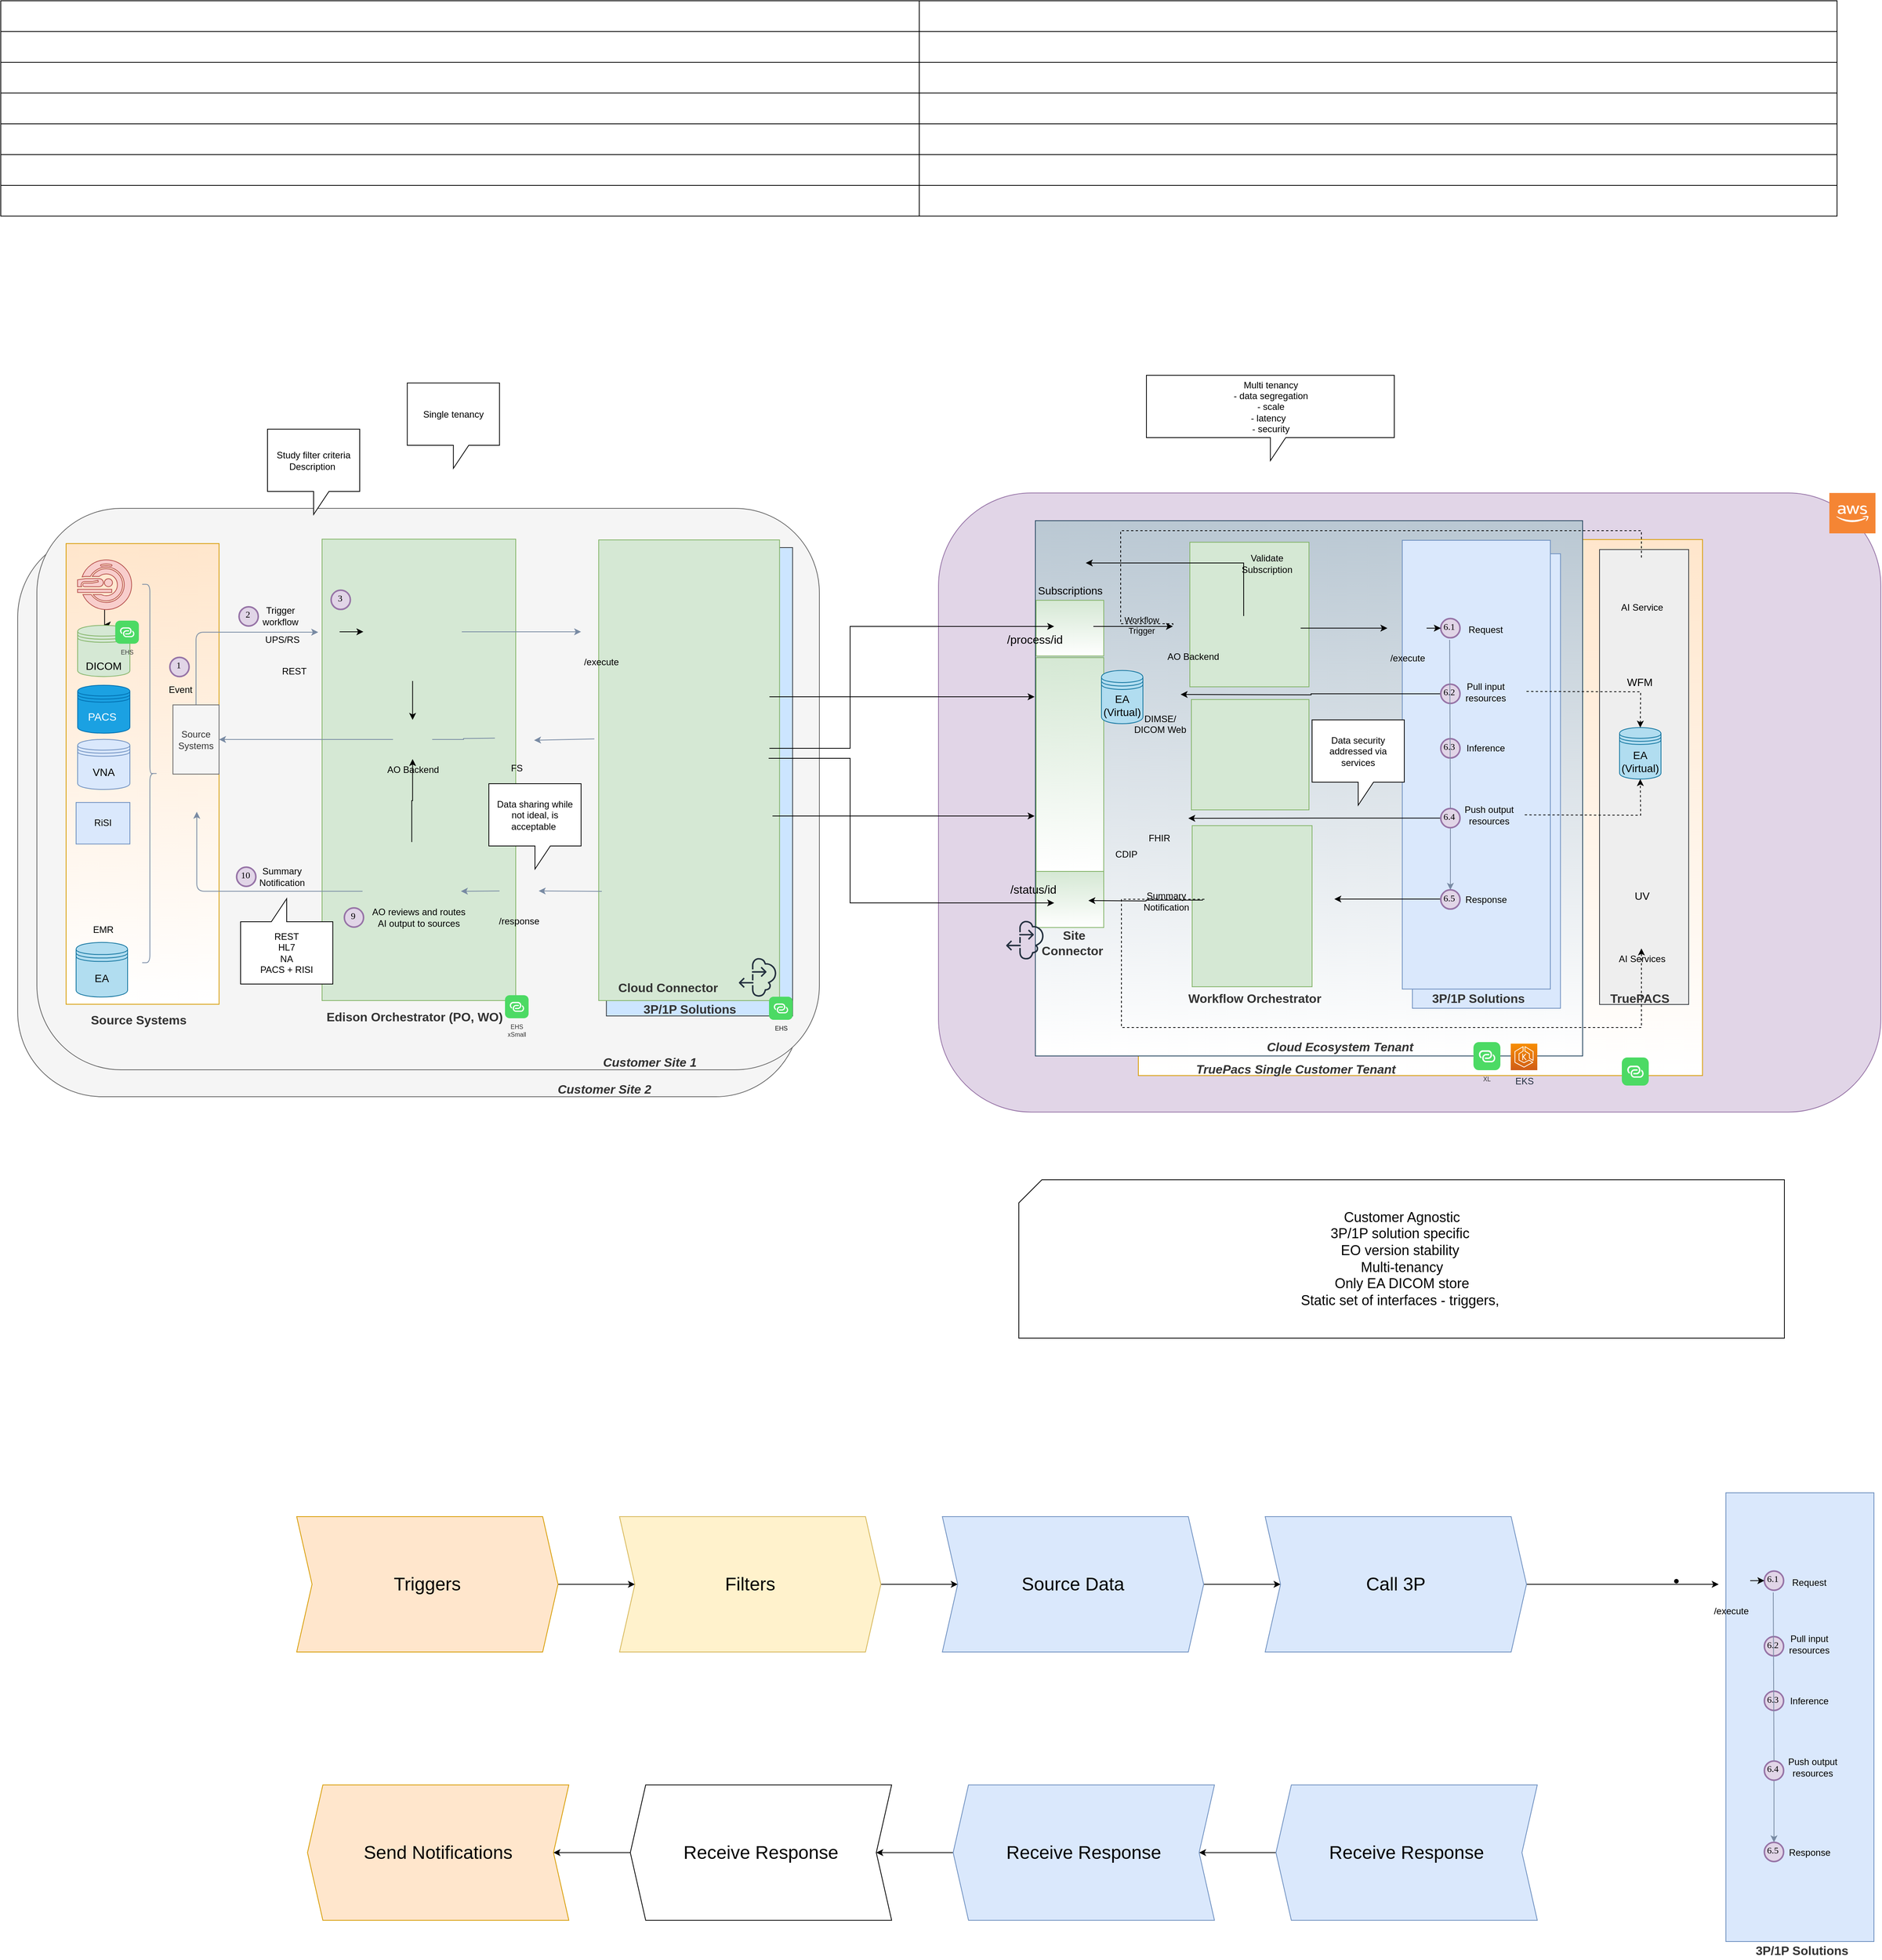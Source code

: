 <mxfile version="20.2.2" type="github" pages="2"><diagram id="b0gii-mCR7PXQgc1aH4A" name="Page-1"><mxGraphModel dx="2176" dy="1128" grid="1" gridSize="10" guides="1" tooltips="1" connect="1" arrows="1" fold="1" page="0" pageScale="1" pageWidth="850" pageHeight="1100" math="0" shadow="0"><root><mxCell id="0"/><mxCell id="1" parent="0"/><mxCell id="8bqfapDHJjNIfstm-_rA-1" value="" style="rounded=1;whiteSpace=wrap;html=1;fillColor=#e1d5e7;strokeColor=#9673a6;" vertex="1" parent="1"><mxGeometry x="935" y="740" width="1226" height="805" as="geometry"/></mxCell><mxCell id="8bqfapDHJjNIfstm-_rA-3" value="" style="rounded=0;whiteSpace=wrap;html=1;fillColor=#ffe6cc;strokeColor=#d79b00;gradientColor=#ffffff;" vertex="1" parent="1"><mxGeometry x="1195" y="800.54" width="734" height="697" as="geometry"/></mxCell><mxCell id="8bqfapDHJjNIfstm-_rA-5" value="" style="rounded=1;whiteSpace=wrap;html=1;fillColor=#f5f5f5;strokeColor=#666666;fontColor=#333333;" vertex="1" parent="1"><mxGeometry x="-263" y="792" width="1018" height="733" as="geometry"/></mxCell><mxCell id="8bqfapDHJjNIfstm-_rA-6" value="" style="rounded=1;whiteSpace=wrap;html=1;fillColor=#f5f5f5;strokeColor=#666666;fontColor=#333333;" vertex="1" parent="1"><mxGeometry x="-238" y="760" width="1018" height="730" as="geometry"/></mxCell><mxCell id="8bqfapDHJjNIfstm-_rA-7" value="" style="rounded=0;whiteSpace=wrap;html=1;fillColor=#cce5ff;strokeColor=#36393d;" vertex="1" parent="1"><mxGeometry x="502.9" y="811" width="242.3" height="609" as="geometry"/></mxCell><mxCell id="8bqfapDHJjNIfstm-_rA-8" value="" style="rounded=0;whiteSpace=wrap;html=1;fillColor=#d5e8d4;strokeColor=#82b366;" vertex="1" parent="1"><mxGeometry x="492.9" y="801" width="235.3" height="599" as="geometry"/></mxCell><mxCell id="8bqfapDHJjNIfstm-_rA-10" value="" style="rounded=0;whiteSpace=wrap;html=1;fillColor=#ffe6cc;strokeColor=#d79b00;gradientColor=#ffffff;" vertex="1" parent="1"><mxGeometry x="-200" y="805.79" width="199" height="599" as="geometry"/></mxCell><mxCell id="8bqfapDHJjNIfstm-_rA-11" value="" style="rounded=0;whiteSpace=wrap;html=1;fillColor=#d5e8d4;strokeColor=#82b366;" vertex="1" parent="1"><mxGeometry x="133" y="800" width="252" height="600" as="geometry"/></mxCell><mxCell id="8bqfapDHJjNIfstm-_rA-12" value="" style="edgeStyle=orthogonalEdgeStyle;rounded=0;orthogonalLoop=1;jettySize=auto;html=1;entryX=0;entryY=0.5;entryDx=0;entryDy=0;strokeColor=#788AA3;" edge="1" parent="1" source="8bqfapDHJjNIfstm-_rA-13" target="8bqfapDHJjNIfstm-_rA-16"><mxGeometry relative="1" as="geometry"><mxPoint x="406.3" y="920.45" as="targetPoint"/></mxGeometry></mxCell><mxCell id="pr0SAENh3oR7hULgsA6U-1" value="" style="edgeStyle=orthogonalEdgeStyle;rounded=0;orthogonalLoop=1;jettySize=auto;html=1;fontSize=18;" edge="1" parent="1" source="8bqfapDHJjNIfstm-_rA-13" target="8bqfapDHJjNIfstm-_rA-189"><mxGeometry relative="1" as="geometry"/></mxCell><mxCell id="8bqfapDHJjNIfstm-_rA-13" value="" style="shape=image;html=1;verticalAlign=top;verticalLabelPosition=bottom;labelBackgroundColor=#ffffff;imageAspect=0;aspect=fixed;image=https://cdn2.iconfinder.com/data/icons/business-process-1/512/value_chain-128.png" vertex="1" parent="1"><mxGeometry x="186.8" y="856.45" width="128" height="128" as="geometry"/></mxCell><mxCell id="pr0SAENh3oR7hULgsA6U-3" value="" style="edgeStyle=orthogonalEdgeStyle;rounded=0;orthogonalLoop=1;jettySize=auto;html=1;fontSize=18;" edge="1" parent="1" source="8bqfapDHJjNIfstm-_rA-14" target="8bqfapDHJjNIfstm-_rA-189"><mxGeometry relative="1" as="geometry"/></mxCell><mxCell id="8bqfapDHJjNIfstm-_rA-14" value="" style="shape=image;html=1;verticalAlign=top;verticalLabelPosition=bottom;labelBackgroundColor=#ffffff;imageAspect=0;aspect=fixed;image=https://cdn2.iconfinder.com/data/icons/business-process-1/512/value_chain-128.png;direction=west;" vertex="1" parent="1"><mxGeometry x="185.65" y="1193.86" width="128" height="128" as="geometry"/></mxCell><mxCell id="8bqfapDHJjNIfstm-_rA-16" value="/execute" style="shape=image;html=1;verticalAlign=top;verticalLabelPosition=bottom;labelBackgroundColor=none;imageAspect=0;aspect=fixed;image=https://cdn4.iconfinder.com/data/icons/web-development-5/500/api-code-window-128.png" vertex="1" parent="1"><mxGeometry x="470.0" y="894.95" width="51" height="51" as="geometry"/></mxCell><mxCell id="8bqfapDHJjNIfstm-_rA-17" value="/response" style="shape=image;html=1;verticalAlign=top;verticalLabelPosition=bottom;labelBackgroundColor=none;imageAspect=0;aspect=fixed;image=https://cdn4.iconfinder.com/data/icons/web-development-5/500/api-code-window-128.png" vertex="1" parent="1"><mxGeometry x="363.85" y="1232" width="51" height="51" as="geometry"/></mxCell><mxCell id="8bqfapDHJjNIfstm-_rA-18" value="AO reviews and routes &lt;br&gt;AI output to sources" style="text;html=1;strokeColor=none;fillColor=none;align=center;verticalAlign=middle;whiteSpace=wrap;rounded=0;" vertex="1" parent="1"><mxGeometry x="139" y="1282" width="240" height="20" as="geometry"/></mxCell><mxCell id="8bqfapDHJjNIfstm-_rA-19" value="&lt;span style=&quot;font-size: 16px&quot;&gt;Edison&amp;nbsp;&lt;/span&gt;&lt;span style=&quot;font-size: 16px&quot;&gt;Orchestrator (PO, WO)&lt;/span&gt;" style="text;html=1;align=center;verticalAlign=middle;resizable=0;points=[];autosize=1;fontStyle=1;fontSize=16;labelBackgroundColor=none;fontColor=#333333;" vertex="1" parent="1"><mxGeometry x="133" y="1409" width="239" height="23" as="geometry"/></mxCell><mxCell id="8bqfapDHJjNIfstm-_rA-20" value="EMR" style="shape=image;html=1;verticalAlign=top;verticalLabelPosition=bottom;labelBackgroundColor=none;imageAspect=0;aspect=fixed;image=https://cdn3.iconfinder.com/data/icons/medical-207/32/Artboard_15-128.png;" vertex="1" parent="1"><mxGeometry x="-192.0" y="1214.1" width="80" height="80" as="geometry"/></mxCell><mxCell id="8bqfapDHJjNIfstm-_rA-22" value="" style="edgeStyle=orthogonalEdgeStyle;rounded=0;orthogonalLoop=1;jettySize=auto;html=1;entryX=0;entryY=0.5;entryDx=0;entryDy=0;" edge="1" parent="1" source="8bqfapDHJjNIfstm-_rA-190" target="8bqfapDHJjNIfstm-_rA-13"><mxGeometry relative="1" as="geometry"/></mxCell><mxCell id="8bqfapDHJjNIfstm-_rA-23" value="Cloud&amp;nbsp;Connector&amp;nbsp;" style="text;html=1;align=center;verticalAlign=middle;resizable=0;points=[];autosize=1;fontStyle=1;fontSize=16;labelBackgroundColor=none;fontColor=#333333;" vertex="1" parent="1"><mxGeometry x="510.2" y="1373" width="150" height="20" as="geometry"/></mxCell><mxCell id="8bqfapDHJjNIfstm-_rA-24" value="" style="endArrow=classic;html=1;entryX=1;entryY=0.5;entryDx=0;entryDy=0;strokeColor=#788AA3;" edge="1" parent="1" target="8bqfapDHJjNIfstm-_rA-17"><mxGeometry width="50" height="50" relative="1" as="geometry"><mxPoint x="497" y="1258" as="sourcePoint"/><mxPoint x="583.85" y="1076.5" as="targetPoint"/></mxGeometry></mxCell><mxCell id="8bqfapDHJjNIfstm-_rA-25" value="1" style="ellipse;whiteSpace=wrap;html=1;aspect=fixed;strokeWidth=2;fontFamily=Tahoma;spacingBottom=4;spacingRight=2;strokeColor=#9673a6;fillColor=#e1d5e7;" vertex="1" parent="1"><mxGeometry x="-65" y="953.69" width="25" height="25" as="geometry"/></mxCell><mxCell id="8bqfapDHJjNIfstm-_rA-26" value="3" style="ellipse;whiteSpace=wrap;html=1;aspect=fixed;strokeWidth=2;fontFamily=Tahoma;spacingBottom=4;spacingRight=2;strokeColor=#9673a6;fillColor=#e1d5e7;" vertex="1" parent="1"><mxGeometry x="144.8" y="866.42" width="25" height="25" as="geometry"/></mxCell><mxCell id="8bqfapDHJjNIfstm-_rA-31" value="&lt;span style=&quot;font-size: 16px;&quot;&gt;Source Systems&lt;/span&gt;" style="text;html=1;align=center;verticalAlign=middle;resizable=0;points=[];autosize=1;fontStyle=1;fontSize=16;labelBackgroundColor=none;fontColor=#333333;" vertex="1" parent="1"><mxGeometry x="-174" y="1413.79" width="135" height="23" as="geometry"/></mxCell><mxCell id="8bqfapDHJjNIfstm-_rA-32" value="Event" style="text;html=1;strokeColor=none;fillColor=none;align=center;verticalAlign=middle;whiteSpace=wrap;rounded=0;" vertex="1" parent="1"><mxGeometry x="-65.0" y="986.34" width="28.17" height="20" as="geometry"/></mxCell><mxCell id="8bqfapDHJjNIfstm-_rA-33" value="2" style="ellipse;whiteSpace=wrap;html=1;aspect=fixed;strokeWidth=2;fontFamily=Tahoma;spacingBottom=4;spacingRight=2;strokeColor=#9673a6;fillColor=#e1d5e7;" vertex="1" parent="1"><mxGeometry x="25" y="887.95" width="25" height="25" as="geometry"/></mxCell><mxCell id="8bqfapDHJjNIfstm-_rA-34" value="Trigger workflow" style="text;html=1;strokeColor=none;fillColor=none;align=center;verticalAlign=middle;whiteSpace=wrap;rounded=0;" vertex="1" parent="1"><mxGeometry x="45" y="890.45" width="68" height="20" as="geometry"/></mxCell><mxCell id="8bqfapDHJjNIfstm-_rA-36" value="" style="edgeStyle=orthogonalEdgeStyle;rounded=0;orthogonalLoop=1;jettySize=auto;html=1;strokeColor=#788AA3;startArrow=none;entryX=1;entryY=0.5;entryDx=0;entryDy=0;" edge="1" parent="1" source="8bqfapDHJjNIfstm-_rA-189" target="8bqfapDHJjNIfstm-_rA-59"><mxGeometry relative="1" as="geometry"><mxPoint x="357.85" y="1058.8" as="sourcePoint"/><mxPoint x="120.3" y="1060.2" as="targetPoint"/></mxGeometry></mxCell><mxCell id="8bqfapDHJjNIfstm-_rA-39" value="" style="endArrow=classic;html=1;exitX=-0.024;exitY=0.432;exitDx=0;exitDy=0;entryX=1;entryY=0.5;entryDx=0;entryDy=0;strokeColor=#788AA3;exitPerimeter=0;" edge="1" parent="1" source="8bqfapDHJjNIfstm-_rA-8" target="8bqfapDHJjNIfstm-_rA-47"><mxGeometry width="50" height="50" relative="1" as="geometry"><mxPoint x="543.2" y="1153.5" as="sourcePoint"/><mxPoint x="432" y="1095" as="targetPoint"/></mxGeometry></mxCell><mxCell id="8bqfapDHJjNIfstm-_rA-45" value="9" style="ellipse;whiteSpace=wrap;html=1;aspect=fixed;strokeWidth=2;fontFamily=Tahoma;spacingBottom=4;spacingRight=2;strokeColor=#9673a6;fillColor=#e1d5e7;fontStyle=0" vertex="1" parent="1"><mxGeometry x="162" y="1279.5" width="25" height="25" as="geometry"/></mxCell><mxCell id="8bqfapDHJjNIfstm-_rA-46" value="Summary&lt;br&gt;Notification" style="text;html=1;strokeColor=none;fillColor=none;align=center;verticalAlign=middle;whiteSpace=wrap;rounded=0;" vertex="1" parent="1"><mxGeometry x="46.85" y="1229" width="68" height="20" as="geometry"/></mxCell><mxCell id="8bqfapDHJjNIfstm-_rA-47" value="FS" style="shape=image;html=1;verticalAlign=top;verticalLabelPosition=bottom;labelBackgroundColor=none;imageAspect=0;aspect=fixed;image=https://cdn2.iconfinder.com/data/icons/amazon-aws-stencils/100/Storage__Content_Delivery_Amazon_S3_Bucket-128.png;fillColor=none;" vertex="1" parent="1"><mxGeometry x="363.85" y="1039" width="45" height="45" as="geometry"/></mxCell><mxCell id="8bqfapDHJjNIfstm-_rA-48" value="" style="edgeStyle=elbowEdgeStyle;elbow=horizontal;endArrow=classic;html=1;exitX=0.5;exitY=0;exitDx=0;exitDy=0;strokeColor=#788AA3;" edge="1" parent="1" source="8bqfapDHJjNIfstm-_rA-59"><mxGeometry width="50" height="50" relative="1" as="geometry"><mxPoint x="97" y="1108" as="sourcePoint"/><mxPoint x="128" y="921.0" as="targetPoint"/><Array as="points"><mxPoint x="-31" y="970"/></Array></mxGeometry></mxCell><mxCell id="8bqfapDHJjNIfstm-_rA-49" value="" style="endArrow=classic;html=1;entryX=0;entryY=0.5;entryDx=0;entryDy=0;exitX=0;exitY=0.5;exitDx=0;exitDy=0;strokeColor=#788AA3;" edge="1" parent="1" source="8bqfapDHJjNIfstm-_rA-17" target="8bqfapDHJjNIfstm-_rA-14"><mxGeometry width="50" height="50" relative="1" as="geometry"><mxPoint x="333.85" y="1275.5" as="sourcePoint"/><mxPoint x="383.85" y="1225.5" as="targetPoint"/></mxGeometry></mxCell><mxCell id="8bqfapDHJjNIfstm-_rA-52" value="10" style="ellipse;whiteSpace=wrap;html=1;aspect=fixed;strokeWidth=2;fontFamily=Tahoma;spacingBottom=4;spacingRight=2;strokeColor=#9673a6;fillColor=#e1d5e7;fontStyle=0" vertex="1" parent="1"><mxGeometry x="21.85" y="1226.5" width="25" height="25" as="geometry"/></mxCell><mxCell id="8bqfapDHJjNIfstm-_rA-54" value="" style="shape=image;html=1;verticalAlign=top;verticalLabelPosition=bottom;labelBackgroundColor=#ffffff;imageAspect=0;aspect=fixed;image=https://cdn4.iconfinder.com/data/icons/web-development-5/500/api-code-window-128.png" vertex="1" parent="1"><mxGeometry x="-52" y="1103.54" width="51" height="51" as="geometry"/></mxCell><mxCell id="8bqfapDHJjNIfstm-_rA-55" value="" style="edgeStyle=elbowEdgeStyle;elbow=horizontal;endArrow=classic;html=1;exitX=1;exitY=0.5;exitDx=0;exitDy=0;strokeColor=#788AA3;" edge="1" parent="1" source="8bqfapDHJjNIfstm-_rA-14" target="8bqfapDHJjNIfstm-_rA-54"><mxGeometry width="50" height="50" relative="1" as="geometry"><mxPoint x="208.65" y="1257.86" as="sourcePoint"/><mxPoint x="-104" y="1098.75" as="targetPoint"/><Array as="points"><mxPoint x="-30" y="1200"/><mxPoint x="-102" y="1250"/></Array></mxGeometry></mxCell><mxCell id="8bqfapDHJjNIfstm-_rA-56" value="PACS&amp;nbsp;" style="shape=datastore;whiteSpace=wrap;html=1;fontSize=14;fillColor=#1ba1e2;strokeColor=#006EAF;fontColor=#ffffff;" vertex="1" parent="1"><mxGeometry x="-185" y="990" width="68" height="62.36" as="geometry"/></mxCell><mxCell id="8bqfapDHJjNIfstm-_rA-57" value="VNA" style="shape=datastore;whiteSpace=wrap;html=1;fontSize=14;fillColor=#dae8fc;strokeColor=#6c8ebf;" vertex="1" parent="1"><mxGeometry x="-185" y="1060.41" width="68" height="65.11" as="geometry"/></mxCell><mxCell id="8bqfapDHJjNIfstm-_rA-58" value="RiSI" style="rounded=0;whiteSpace=wrap;html=1;fillColor=#dae8fc;strokeColor=#6c8ebf;" vertex="1" parent="1"><mxGeometry x="-187" y="1142.41" width="70" height="54" as="geometry"/></mxCell><mxCell id="8bqfapDHJjNIfstm-_rA-59" value="Source Systems" style="rounded=0;whiteSpace=wrap;html=1;fillColor=#f5f5f5;strokeColor=#666666;fontColor=#333333;" vertex="1" parent="1"><mxGeometry x="-61" y="1015.54" width="60" height="90" as="geometry"/></mxCell><mxCell id="8bqfapDHJjNIfstm-_rA-60" value="" style="shape=curlyBracket;whiteSpace=wrap;html=1;rounded=1;direction=west;strokeColor=#788AA3;" vertex="1" parent="1"><mxGeometry x="-101" y="858.79" width="20" height="492" as="geometry"/></mxCell><mxCell id="8bqfapDHJjNIfstm-_rA-64" value="" style="outlineConnect=0;fontColor=#232F3E;gradientColor=none;fillColor=#232F3E;strokeColor=none;dashed=0;verticalLabelPosition=bottom;verticalAlign=top;align=center;html=1;fontSize=12;fontStyle=0;aspect=fixed;pointerEvents=1;shape=mxgraph.aws4.internet_alt2;direction=south;" vertex="1" parent="1"><mxGeometry x="674.2" y="1344.43" width="50.98" height="50.98" as="geometry"/></mxCell><mxCell id="8bqfapDHJjNIfstm-_rA-67" value="EHS&lt;br&gt;xSmall" style="html=1;strokeWidth=1;shadow=0;dashed=0;shape=mxgraph.ios7.misc.link;fillColor=#4CDA64;strokeColor=none;buttonText=;strokeColor2=#222222;fontSize=8;verticalLabelPosition=bottom;verticalAlign=top;align=center;rounded=0;labelBackgroundColor=none;sketch=0;fontColor=#333333;" vertex="1" parent="1"><mxGeometry x="371.0" y="1393" width="30.7" height="30" as="geometry"/></mxCell><mxCell id="8bqfapDHJjNIfstm-_rA-68" value="EHS" style="html=1;strokeWidth=1;shadow=0;dashed=0;shape=mxgraph.ios7.misc.link;fillColor=#4CDA64;strokeColor=none;buttonText=;strokeColor2=#222222;fontSize=8;verticalLabelPosition=bottom;verticalAlign=top;align=center;rounded=0;labelBackgroundColor=none;sketch=0;fontColor=#333333;" vertex="1" parent="1"><mxGeometry x="714.5" y="1395" width="30.7" height="30" as="geometry"/></mxCell><mxCell id="8bqfapDHJjNIfstm-_rA-69" value="EA" style="shape=datastore;whiteSpace=wrap;html=1;fontSize=14;fillColor=#b1ddf0;strokeColor=#10739e;" vertex="1" parent="1"><mxGeometry x="-187" y="1324.39" width="67" height="71.02" as="geometry"/></mxCell><mxCell id="8bqfapDHJjNIfstm-_rA-70" value="Customer Site 2" style="text;html=1;align=center;verticalAlign=middle;resizable=0;points=[];autosize=1;fontStyle=3;fontSize=16;labelBackgroundColor=none;fontColor=#333333;" vertex="1" parent="1"><mxGeometry x="429.65" y="1505" width="140" height="20" as="geometry"/></mxCell><mxCell id="8bqfapDHJjNIfstm-_rA-71" value="Customer Site 1" style="text;html=1;align=center;verticalAlign=middle;resizable=0;points=[];autosize=1;fontStyle=3;fontSize=16;labelBackgroundColor=none;fontColor=#333333;" vertex="1" parent="1"><mxGeometry x="488.8" y="1470" width="140" height="20" as="geometry"/></mxCell><mxCell id="8bqfapDHJjNIfstm-_rA-72" value="" style="edgeStyle=orthogonalEdgeStyle;rounded=0;orthogonalLoop=1;jettySize=auto;html=1;" edge="1" parent="1" source="8bqfapDHJjNIfstm-_rA-73" target="8bqfapDHJjNIfstm-_rA-74"><mxGeometry relative="1" as="geometry"/></mxCell><mxCell id="8bqfapDHJjNIfstm-_rA-73" value="" style="shape=mxgraph.signs.healthcare.mri;html=1;fillColor=#f8cecc;strokeColor=#b85450;verticalLabelPosition=bottom;verticalAlign=top;align=center;fontSize=14;" vertex="1" parent="1"><mxGeometry x="-185.13" y="827" width="70.35" height="64.61" as="geometry"/></mxCell><mxCell id="8bqfapDHJjNIfstm-_rA-74" value="&lt;br&gt;DICOM" style="shape=datastore;whiteSpace=wrap;html=1;fontSize=14;fillColor=#d5e8d4;strokeColor=#82b366;" vertex="1" parent="1"><mxGeometry x="-185" y="912.1" width="68" height="66.59" as="geometry"/></mxCell><mxCell id="8bqfapDHJjNIfstm-_rA-75" value="EHS" style="html=1;strokeWidth=1;shadow=0;dashed=0;shape=mxgraph.ios7.misc.link;fillColor=#4CDA64;strokeColor=none;buttonText=;strokeColor2=#222222;fontSize=8;verticalLabelPosition=bottom;verticalAlign=top;align=center;rounded=0;labelBackgroundColor=none;sketch=0;fontColor=#333333;" vertex="1" parent="1"><mxGeometry x="-136.05" y="905.95" width="30.7" height="30" as="geometry"/></mxCell><mxCell id="8bqfapDHJjNIfstm-_rA-77" value="" style="rounded=0;whiteSpace=wrap;html=1;fillColor=#d5e8d4;strokeColor=#82b366;gradientColor=#ffffff;" vertex="1" parent="1"><mxGeometry x="1197" y="862.04" width="126" height="429" as="geometry"/></mxCell><mxCell id="8bqfapDHJjNIfstm-_rA-78" value="" style="rounded=0;whiteSpace=wrap;html=1;fillColor=#bac8d3;strokeColor=#23445d;strokeWidth=1;gradientColor=#ffffff;" vertex="1" parent="1"><mxGeometry x="1061" y="776.04" width="712" height="696" as="geometry"/></mxCell><mxCell id="8bqfapDHJjNIfstm-_rA-79" value="" style="rounded=0;whiteSpace=wrap;html=1;fillColor=#dae8fc;strokeColor=#6c8ebf;" vertex="1" parent="1"><mxGeometry x="1551.56" y="819.04" width="192.63" height="590.96" as="geometry"/></mxCell><mxCell id="8bqfapDHJjNIfstm-_rA-80" value="" style="rounded=0;whiteSpace=wrap;html=1;fillColor=#d5e8d4;strokeColor=#82b366;gradientColor=#ffffff;" vertex="1" parent="1"><mxGeometry x="1062" y="954.04" width="88" height="278" as="geometry"/></mxCell><mxCell id="8bqfapDHJjNIfstm-_rA-81" value="" style="edgeStyle=orthogonalEdgeStyle;rounded=0;orthogonalLoop=1;jettySize=auto;html=1;" edge="1" parent="1"><mxGeometry relative="1" as="geometry"><mxPoint x="719" y="1160" as="sourcePoint"/><mxPoint x="1060" y="1160" as="targetPoint"/></mxGeometry></mxCell><mxCell id="8bqfapDHJjNIfstm-_rA-82" value="&lt;span&gt;Cloud Ecosystem Tenant&lt;br style=&quot;font-size: 16px&quot;&gt;&lt;/span&gt;" style="text;html=1;strokeColor=none;fillColor=none;align=center;verticalAlign=middle;whiteSpace=wrap;rounded=0;labelBackgroundColor=none;sketch=0;fontSize=16;fontStyle=3;fontColor=#333333;" vertex="1" parent="1"><mxGeometry x="1264" y="1450.04" width="386.85" height="20" as="geometry"/></mxCell><mxCell id="8bqfapDHJjNIfstm-_rA-83" value="EHS" style="html=1;strokeWidth=1;shadow=0;dashed=0;shape=mxgraph.ios7.misc.link;fillColor=#4CDA64;strokeColor=none;buttonText=;strokeColor2=#222222;fontSize=8;verticalLabelPosition=bottom;verticalAlign=top;align=center;rounded=0;labelBackgroundColor=none;sketch=0;fontColor=#333333;" vertex="1" parent="1"><mxGeometry x="714.5" y="1395" width="30.7" height="30" as="geometry"/></mxCell><mxCell id="8bqfapDHJjNIfstm-_rA-84" value="CDIP" style="shape=image;html=1;verticalAlign=top;verticalLabelPosition=bottom;labelBackgroundColor=none;imageAspect=0;aspect=fixed;image=https://cdn3.iconfinder.com/data/icons/medical-207/32/Artboard_15-128.png;direction=east;imageBackground=none;" vertex="1" parent="1"><mxGeometry x="1146.98" y="1132.91" width="63.5" height="63.5" as="geometry"/></mxCell><mxCell id="8bqfapDHJjNIfstm-_rA-85" value="EA&lt;br&gt;(Virtual)" style="shape=datastore;whiteSpace=wrap;html=1;fontSize=14;fillColor=#b1ddf0;strokeColor=#10739e;" vertex="1" parent="1"><mxGeometry x="1146.98" y="970.72" width="54" height="69.32" as="geometry"/></mxCell><mxCell id="8bqfapDHJjNIfstm-_rA-86" value="" style="rounded=0;whiteSpace=wrap;html=1;fillColor=#dae8fc;strokeColor=#6c8ebf;" vertex="1" parent="1"><mxGeometry x="1538.37" y="801.54" width="192.63" height="583.5" as="geometry"/></mxCell><mxCell id="8bqfapDHJjNIfstm-_rA-87" value="" style="endArrow=classic;html=1;entryX=0.5;entryY=0;entryDx=0;entryDy=0;strokeColor=#788AA3;startArrow=none;" edge="1" parent="1" source="8bqfapDHJjNIfstm-_rA-171" target="8bqfapDHJjNIfstm-_rA-95"><mxGeometry width="50" height="50" relative="1" as="geometry"><mxPoint x="1600" y="931.04" as="sourcePoint"/><mxPoint x="1645.67" y="931.54" as="targetPoint"/></mxGeometry></mxCell><mxCell id="8bqfapDHJjNIfstm-_rA-88" value="/execute" style="shape=image;html=1;verticalAlign=top;verticalLabelPosition=bottom;labelBackgroundColor=none;imageAspect=0;aspect=fixed;image=https://cdn4.iconfinder.com/data/icons/web-development-5/500/api-code-window-128.png" vertex="1" parent="1"><mxGeometry x="1519" y="890.29" width="51" height="51" as="geometry"/></mxCell><mxCell id="8bqfapDHJjNIfstm-_rA-89" value="3P/1P Solutions" style="text;html=1;align=center;verticalAlign=middle;resizable=0;points=[];autosize=1;fontStyle=1;fontSize=16;labelBackgroundColor=none;fontColor=#333333;" vertex="1" parent="1"><mxGeometry x="1571.41" y="1385.04" width="131" height="23" as="geometry"/></mxCell><mxCell id="8bqfapDHJjNIfstm-_rA-90" value="6.1" style="ellipse;whiteSpace=wrap;html=1;aspect=fixed;strokeWidth=2;fontFamily=Tahoma;spacingBottom=4;spacingRight=2;strokeColor=#9673a6;fillColor=#e1d5e7;" vertex="1" parent="1"><mxGeometry x="1588.47" y="903.29" width="25" height="25" as="geometry"/></mxCell><mxCell id="8bqfapDHJjNIfstm-_rA-91" value="" style="edgeStyle=orthogonalEdgeStyle;rounded=0;orthogonalLoop=1;jettySize=auto;html=1;" edge="1" parent="1" source="8bqfapDHJjNIfstm-_rA-92"><mxGeometry relative="1" as="geometry"><mxPoint x="1250" y="1002" as="targetPoint"/></mxGeometry></mxCell><mxCell id="8bqfapDHJjNIfstm-_rA-92" value="6.2" style="ellipse;whiteSpace=wrap;html=1;aspect=fixed;strokeWidth=2;fontFamily=Tahoma;spacingBottom=4;spacingRight=2;strokeColor=#9673a6;fillColor=#e1d5e7;" vertex="1" parent="1"><mxGeometry x="1588.47" y="988.58" width="25" height="25" as="geometry"/></mxCell><mxCell id="8bqfapDHJjNIfstm-_rA-93" value="" style="edgeStyle=orthogonalEdgeStyle;rounded=0;orthogonalLoop=1;jettySize=auto;html=1;" edge="1" parent="1" source="8bqfapDHJjNIfstm-_rA-171"><mxGeometry relative="1" as="geometry"><mxPoint x="1260" y="1163" as="targetPoint"/></mxGeometry></mxCell><mxCell id="8bqfapDHJjNIfstm-_rA-94" value="" style="edgeStyle=orthogonalEdgeStyle;rounded=0;orthogonalLoop=1;jettySize=auto;html=1;" edge="1" parent="1" source="8bqfapDHJjNIfstm-_rA-95"><mxGeometry relative="1" as="geometry"><mxPoint x="1450" y="1268" as="targetPoint"/></mxGeometry></mxCell><mxCell id="8bqfapDHJjNIfstm-_rA-95" value="6.5" style="ellipse;whiteSpace=wrap;html=1;aspect=fixed;strokeWidth=2;fontFamily=Tahoma;spacingBottom=4;spacingRight=2;strokeColor=#9673a6;fillColor=#e1d5e7;fontStyle=0" vertex="1" parent="1"><mxGeometry x="1588.47" y="1256.04" width="25" height="25" as="geometry"/></mxCell><mxCell id="8bqfapDHJjNIfstm-_rA-96" value="Request" style="text;html=1;strokeColor=none;fillColor=none;align=center;verticalAlign=middle;whiteSpace=wrap;rounded=0;" vertex="1" parent="1"><mxGeometry x="1613.47" y="908.29" width="68" height="20" as="geometry"/></mxCell><mxCell id="8bqfapDHJjNIfstm-_rA-97" value="Pull input resources" style="text;html=1;strokeColor=none;fillColor=none;align=center;verticalAlign=middle;whiteSpace=wrap;rounded=0;" vertex="1" parent="1"><mxGeometry x="1603.97" y="988.58" width="85.5" height="20" as="geometry"/></mxCell><mxCell id="8bqfapDHJjNIfstm-_rA-98" value="Push output&lt;br&gt;resources" style="text;html=1;strokeColor=none;fillColor=none;align=center;verticalAlign=middle;whiteSpace=wrap;rounded=0;" vertex="1" parent="1"><mxGeometry x="1604.92" y="1148.54" width="92.8" height="20" as="geometry"/></mxCell><mxCell id="8bqfapDHJjNIfstm-_rA-99" value="Response" style="text;html=1;strokeColor=none;fillColor=none;align=center;verticalAlign=middle;whiteSpace=wrap;rounded=0;" vertex="1" parent="1"><mxGeometry x="1613.48" y="1259.4" width="68.8" height="20" as="geometry"/></mxCell><mxCell id="8bqfapDHJjNIfstm-_rA-100" value="" style="endArrow=classic;html=1;exitX=1;exitY=0.5;exitDx=0;exitDy=0;entryX=0;entryY=0.5;entryDx=0;entryDy=0;" edge="1" parent="1" source="8bqfapDHJjNIfstm-_rA-88" target="8bqfapDHJjNIfstm-_rA-90"><mxGeometry width="50" height="50" relative="1" as="geometry"><mxPoint x="1547.47" y="957.49" as="sourcePoint"/><mxPoint x="1597.47" y="907.49" as="targetPoint"/></mxGeometry></mxCell><mxCell id="8bqfapDHJjNIfstm-_rA-101" value="6.3" style="ellipse;whiteSpace=wrap;html=1;aspect=fixed;strokeWidth=2;fontFamily=Tahoma;spacingBottom=4;spacingRight=2;strokeColor=#9673a6;fillColor=#e1d5e7;" vertex="1" parent="1"><mxGeometry x="1588.47" y="1059.54" width="25" height="25" as="geometry"/></mxCell><mxCell id="8bqfapDHJjNIfstm-_rA-102" value="Inference" style="text;html=1;strokeColor=none;fillColor=none;align=center;verticalAlign=middle;whiteSpace=wrap;rounded=0;" vertex="1" parent="1"><mxGeometry x="1603.97" y="1062.04" width="85.5" height="20" as="geometry"/></mxCell><mxCell id="8bqfapDHJjNIfstm-_rA-104" value="" style="rounded=0;whiteSpace=wrap;html=1;fillColor=#d5e8d4;strokeColor=#82b366;" vertex="1" parent="1"><mxGeometry x="1262" y="804.04" width="155" height="188" as="geometry"/></mxCell><mxCell id="8bqfapDHJjNIfstm-_rA-105" value="" style="rounded=0;whiteSpace=wrap;html=1;fillColor=#d5e8d4;strokeColor=#82b366;" vertex="1" parent="1"><mxGeometry x="1265" y="1172.54" width="156" height="209.5" as="geometry"/></mxCell><mxCell id="8bqfapDHJjNIfstm-_rA-106" value="Subscriptions" style="shape=image;html=1;verticalAlign=top;verticalLabelPosition=bottom;labelBackgroundColor=none;imageAspect=0;aspect=fixed;image=https://cdn1.iconfinder.com/data/icons/office-icons-17/512/ilustracoes_04-02-128.png;fontSize=14;" vertex="1" parent="1"><mxGeometry x="1085.39" y="811" width="41.21" height="41.21" as="geometry"/></mxCell><mxCell id="8bqfapDHJjNIfstm-_rA-107" value="Site &lt;br&gt;Connector&amp;nbsp;" style="text;html=1;align=center;verticalAlign=middle;resizable=0;points=[];autosize=1;fontStyle=1;fontSize=16;labelBackgroundColor=none;fontColor=#333333;" vertex="1" parent="1"><mxGeometry x="1061" y="1305.04" width="100" height="40" as="geometry"/></mxCell><mxCell id="8bqfapDHJjNIfstm-_rA-108" value="DIMSE/&lt;br&gt;DICOM Web" style="shape=image;html=1;verticalAlign=top;verticalLabelPosition=bottom;labelBackgroundColor=none;imageAspect=0;aspect=fixed;image=https://cdn4.iconfinder.com/data/icons/web-development-5/500/api-code-window-128.png" vertex="1" parent="1"><mxGeometry x="1205" y="985.0" width="35" height="35" as="geometry"/></mxCell><mxCell id="8bqfapDHJjNIfstm-_rA-109" value="FHIR" style="shape=image;html=1;verticalAlign=top;verticalLabelPosition=bottom;labelBackgroundColor=none;imageAspect=0;aspect=fixed;image=https://cdn4.iconfinder.com/data/icons/web-development-5/500/api-code-window-128.png" vertex="1" parent="1"><mxGeometry x="1205" y="1141" width="33.5" height="33.5" as="geometry"/></mxCell><mxCell id="8bqfapDHJjNIfstm-_rA-110" value="" style="rounded=0;whiteSpace=wrap;html=1;fillColor=#d5e8d4;strokeColor=#82b366;" vertex="1" parent="1"><mxGeometry x="1264" y="1008.58" width="153" height="143.46" as="geometry"/></mxCell><mxCell id="8bqfapDHJjNIfstm-_rA-111" value="" style="shape=image;html=1;verticalAlign=top;verticalLabelPosition=bottom;labelBackgroundColor=#ffffff;imageAspect=0;aspect=fixed;image=https://cdn2.iconfinder.com/data/icons/business-process-1/512/value_chain-128.png" vertex="1" parent="1"><mxGeometry x="1278.15" y="851.79" width="128" height="128" as="geometry"/></mxCell><mxCell id="8bqfapDHJjNIfstm-_rA-112" value="" style="edgeStyle=orthogonalEdgeStyle;rounded=0;sketch=0;orthogonalLoop=1;jettySize=auto;html=1;labelBackgroundColor=none;fillColor=#B2C9AB;fontSize=14;fontColor=#46495D;entryX=0;entryY=0.5;entryDx=0;entryDy=0;exitX=1;exitY=0.5;exitDx=0;exitDy=0;" edge="1" parent="1" source="8bqfapDHJjNIfstm-_rA-111" target="8bqfapDHJjNIfstm-_rA-88"><mxGeometry relative="1" as="geometry"><mxPoint x="1386" y="921.04" as="sourcePoint"/><mxPoint x="1351.059" y="1229.04" as="targetPoint"/><Array as="points"><mxPoint x="1406" y="916"/><mxPoint x="1406" y="916"/></Array></mxGeometry></mxCell><mxCell id="8bqfapDHJjNIfstm-_rA-113" value="" style="shape=image;html=1;verticalAlign=top;verticalLabelPosition=bottom;labelBackgroundColor=#ffffff;imageAspect=0;aspect=fixed;image=https://cdn2.iconfinder.com/data/icons/business-process-1/512/value_chain-128.png;direction=west;" vertex="1" parent="1"><mxGeometry x="1279" y="1205.4" width="128" height="128" as="geometry"/></mxCell><mxCell id="8bqfapDHJjNIfstm-_rA-114" value="&lt;span style=&quot;font-size: 16px&quot;&gt;Workflow&amp;nbsp;&lt;/span&gt;&lt;span style=&quot;font-size: 16px&quot;&gt;Orchestrator&lt;/span&gt;" style="text;html=1;align=center;verticalAlign=middle;resizable=0;points=[];autosize=1;fontStyle=1;fontSize=16;labelBackgroundColor=none;fontColor=#333333;" vertex="1" parent="1"><mxGeometry x="1255.5" y="1386.16" width="180" height="22" as="geometry"/></mxCell><mxCell id="8bqfapDHJjNIfstm-_rA-115" value="XL" style="html=1;strokeWidth=1;shadow=0;dashed=0;shape=mxgraph.ios7.misc.link;fillColor=#4CDA64;strokeColor=none;buttonText=;strokeColor2=#222222;fontSize=8;verticalLabelPosition=bottom;verticalAlign=top;align=center;rounded=0;labelBackgroundColor=none;sketch=0;fontColor=#333333;" vertex="1" parent="1"><mxGeometry x="1630.99" y="1454" width="35.01" height="36.54" as="geometry"/></mxCell><mxCell id="8bqfapDHJjNIfstm-_rA-116" value="TruePacs Single Customer Tenant&lt;span&gt;&lt;br style=&quot;font-size: 16px&quot;&gt;&lt;/span&gt;" style="text;html=1;strokeColor=none;fillColor=none;align=center;verticalAlign=middle;whiteSpace=wrap;rounded=0;labelBackgroundColor=none;sketch=0;fontSize=16;fontStyle=3;fontColor=#333333;" vertex="1" parent="1"><mxGeometry x="1262" y="1480.04" width="276.35" height="17" as="geometry"/></mxCell><mxCell id="8bqfapDHJjNIfstm-_rA-117" value="" style="edgeStyle=orthogonalEdgeStyle;rounded=0;orthogonalLoop=1;jettySize=auto;html=1;" edge="1" parent="1"><mxGeometry relative="1" as="geometry"><mxPoint x="715" y="1005" as="sourcePoint"/><mxPoint x="1060" y="1005" as="targetPoint"/><Array as="points"/></mxGeometry></mxCell><mxCell id="8bqfapDHJjNIfstm-_rA-119" value="" style="rounded=0;whiteSpace=wrap;html=1;fillColor=#d5e8d4;strokeColor=#82b366;gradientColor=#ffffff;" vertex="1" parent="1"><mxGeometry x="1062" y="1232.04" width="88" height="73" as="geometry"/></mxCell><mxCell id="8bqfapDHJjNIfstm-_rA-121" value="" style="shape=image;html=1;verticalAlign=top;verticalLabelPosition=bottom;labelBackgroundColor=none;imageAspect=0;aspect=fixed;image=https://cdn4.iconfinder.com/data/icons/web-development-5/500/api-code-window-128.png" vertex="1" parent="1"><mxGeometry x="1085.5" y="1247.5" width="51" height="51" as="geometry"/></mxCell><mxCell id="8bqfapDHJjNIfstm-_rA-122" value="" style="rounded=0;whiteSpace=wrap;html=1;fillColor=#d5e8d4;strokeColor=#82b366;gradientColor=#ffffff;" vertex="1" parent="1"><mxGeometry x="1062" y="879.54" width="88" height="72.5" as="geometry"/></mxCell><mxCell id="8bqfapDHJjNIfstm-_rA-123" value="" style="edgeStyle=orthogonalEdgeStyle;rounded=0;orthogonalLoop=1;jettySize=auto;html=1;fontSize=13;" edge="1" parent="1" source="8bqfapDHJjNIfstm-_rA-125" target="8bqfapDHJjNIfstm-_rA-162"><mxGeometry relative="1" as="geometry"/></mxCell><mxCell id="8bqfapDHJjNIfstm-_rA-125" value="" style="shape=image;html=1;verticalAlign=top;verticalLabelPosition=bottom;labelBackgroundColor=none;imageAspect=0;aspect=fixed;image=https://cdn4.iconfinder.com/data/icons/web-development-5/500/api-code-window-128.png" vertex="1" parent="1"><mxGeometry x="1085.5" y="887.95" width="51" height="51" as="geometry"/></mxCell><mxCell id="8bqfapDHJjNIfstm-_rA-126" value="" style="edgeStyle=orthogonalEdgeStyle;rounded=0;orthogonalLoop=1;jettySize=auto;html=1;entryX=0;entryY=0.5;entryDx=0;entryDy=0;" edge="1" parent="1" target="8bqfapDHJjNIfstm-_rA-125"><mxGeometry relative="1" as="geometry"><mxPoint x="715" y="1072" as="sourcePoint"/><mxPoint x="901" y="915.75" as="targetPoint"/><Array as="points"><mxPoint x="820" y="1072"/></Array></mxGeometry></mxCell><mxCell id="8bqfapDHJjNIfstm-_rA-127" value="/process/id" style="edgeLabel;html=1;align=center;verticalAlign=middle;resizable=0;points=[];fontSize=15;labelBackgroundColor=none;" vertex="1" connectable="0" parent="8bqfapDHJjNIfstm-_rA-126"><mxGeometry x="0.664" y="-2" relative="1" as="geometry"><mxPoint x="63" y="14" as="offset"/></mxGeometry></mxCell><mxCell id="8bqfapDHJjNIfstm-_rA-128" value="" style="edgeStyle=orthogonalEdgeStyle;rounded=0;orthogonalLoop=1;jettySize=auto;html=1;entryX=0;entryY=0.5;entryDx=0;entryDy=0;startArrow=none;" edge="1" parent="1" target="8bqfapDHJjNIfstm-_rA-121"><mxGeometry relative="1" as="geometry"><mxPoint x="714" y="1085" as="sourcePoint"/><mxPoint x="999" y="1271" as="targetPoint"/><Array as="points"><mxPoint x="820" y="1085"/><mxPoint x="820" y="1273"/></Array></mxGeometry></mxCell><mxCell id="8bqfapDHJjNIfstm-_rA-129" value="&lt;span style=&quot;font-size: 15px;&quot;&gt;/status/id&lt;/span&gt;" style="edgeLabel;html=1;align=center;verticalAlign=middle;resizable=0;points=[];fontSize=15;labelBackgroundColor=none;" vertex="1" connectable="0" parent="8bqfapDHJjNIfstm-_rA-128"><mxGeometry x="0.657" y="2" relative="1" as="geometry"><mxPoint x="68" y="-16" as="offset"/></mxGeometry></mxCell><mxCell id="8bqfapDHJjNIfstm-_rA-131" value="" style="outlineConnect=0;fontColor=#232F3E;gradientColor=none;fillColor=#232F3E;strokeColor=none;dashed=0;verticalLabelPosition=bottom;verticalAlign=top;align=center;html=1;fontSize=12;fontStyle=0;aspect=fixed;pointerEvents=1;shape=mxgraph.aws4.internet_alt2;direction=south;" vertex="1" parent="1"><mxGeometry x="1022.0" y="1296.04" width="50.98" height="50.98" as="geometry"/></mxCell><mxCell id="8bqfapDHJjNIfstm-_rA-132" value="" style="edgeStyle=orthogonalEdgeStyle;rounded=0;orthogonalLoop=1;jettySize=auto;html=1;labelBackgroundColor=none;exitX=0.421;exitY=0.377;exitDx=0;exitDy=0;exitPerimeter=0;entryX=1;entryY=0.5;entryDx=0;entryDy=0;" edge="1" parent="1" source="8bqfapDHJjNIfstm-_rA-111" target="8bqfapDHJjNIfstm-_rA-106"><mxGeometry relative="1" as="geometry"><mxPoint x="1231.52" y="659.04" as="sourcePoint"/><mxPoint x="1431.78" y="825.04" as="targetPoint"/><Array as="points"><mxPoint x="1332" y="831"/><mxPoint x="1127" y="831"/></Array></mxGeometry></mxCell><mxCell id="8bqfapDHJjNIfstm-_rA-133" value="Validate &lt;br&gt;Subscription" style="edgeLabel;html=1;align=center;verticalAlign=middle;resizable=0;points=[];labelBackgroundColor=none;fontSize=12;" vertex="1" connectable="0" parent="8bqfapDHJjNIfstm-_rA-132"><mxGeometry x="-0.421" y="-1" relative="1" as="geometry"><mxPoint x="39.72" y="1.74" as="offset"/></mxGeometry></mxCell><mxCell id="8bqfapDHJjNIfstm-_rA-135" value="" style="rounded=0;whiteSpace=wrap;html=1;fillColor=#eeeeee;strokeColor=#36393d;" vertex="1" parent="1"><mxGeometry x="1795" y="813.59" width="116" height="591.45" as="geometry"/></mxCell><mxCell id="8bqfapDHJjNIfstm-_rA-136" value="EA&lt;br&gt;(Virtual)" style="shape=datastore;whiteSpace=wrap;html=1;fontSize=14;fillColor=#b1ddf0;strokeColor=#10739e;" vertex="1" parent="1"><mxGeometry x="1821" y="1045.04" width="54" height="67" as="geometry"/></mxCell><mxCell id="8bqfapDHJjNIfstm-_rA-137" value="WFM" style="shape=image;html=1;verticalAlign=top;verticalLabelPosition=bottom;labelBackgroundColor=none;imageAspect=0;aspect=fixed;image=https://cdn0.iconfinder.com/data/icons/job-seeker/256/list_job_seeker_employee_unemployee_work-128.png;fontSize=14;fillColor=#ffe6cc;strokeColor=#d79b00;" vertex="1" parent="1"><mxGeometry x="1824" y="925.67" width="45.05" height="45.05" as="geometry"/></mxCell><mxCell id="8bqfapDHJjNIfstm-_rA-138" value="UV" style="shape=image;html=1;verticalAlign=top;verticalLabelPosition=bottom;labelBackgroundColor=none;imageAspect=0;aspect=fixed;image=https://cdn4.iconfinder.com/data/icons/stop-virus-outline-iconset/128/ic_fluorography-128.png;fontSize=14;fillColor=#ffe6cc;strokeColor=#d79b00;" vertex="1" parent="1"><mxGeometry x="1815.5" y="1181.04" width="68" height="68" as="geometry"/></mxCell><mxCell id="8bqfapDHJjNIfstm-_rA-139" value="AI Service" style="shape=image;html=1;verticalAlign=top;verticalLabelPosition=bottom;labelBackgroundColor=none;imageAspect=0;aspect=fixed;image=https://cdn4.iconfinder.com/data/icons/web-development-5/500/api-code-window-128.png" vertex="1" parent="1"><mxGeometry x="1824" y="824.04" width="51" height="51" as="geometry"/></mxCell><mxCell id="8bqfapDHJjNIfstm-_rA-140" value="AI Services" style="shape=image;html=1;verticalAlign=top;verticalLabelPosition=bottom;labelBackgroundColor=none;imageAspect=0;aspect=fixed;image=https://cdn4.iconfinder.com/data/icons/web-development-5/500/api-code-window-128.png" vertex="1" parent="1"><mxGeometry x="1824" y="1281.29" width="51" height="51" as="geometry"/></mxCell><mxCell id="8bqfapDHJjNIfstm-_rA-141" value="TruePACS" style="text;html=1;align=center;verticalAlign=middle;resizable=0;points=[];autosize=1;fontStyle=1;fontSize=16;labelBackgroundColor=none;fontColor=#333333;" vertex="1" parent="1"><mxGeometry x="1803.0" y="1385.04" width="87" height="23" as="geometry"/></mxCell><mxCell id="8bqfapDHJjNIfstm-_rA-142" value="" style="outlineConnect=0;dashed=0;verticalLabelPosition=bottom;verticalAlign=top;align=center;html=1;shape=mxgraph.aws3.cloud_2;fillColor=#F58534;gradientColor=none;" vertex="1" parent="1"><mxGeometry x="2094" y="740" width="60" height="52.5" as="geometry"/></mxCell><mxCell id="8bqfapDHJjNIfstm-_rA-144" value="EKS" style="sketch=0;points=[[0,0,0],[0.25,0,0],[0.5,0,0],[0.75,0,0],[1,0,0],[0,1,0],[0.25,1,0],[0.5,1,0],[0.75,1,0],[1,1,0],[0,0.25,0],[0,0.5,0],[0,0.75,0],[1,0.25,0],[1,0.5,0],[1,0.75,0]];outlineConnect=0;fontColor=#232F3E;gradientColor=#F78E04;gradientDirection=north;fillColor=#D05C17;strokeColor=#ffffff;dashed=0;verticalLabelPosition=bottom;verticalAlign=top;align=center;html=1;fontSize=12;fontStyle=0;aspect=fixed;shape=mxgraph.aws4.resourceIcon;resIcon=mxgraph.aws4.eks;" vertex="1" parent="1"><mxGeometry x="1679.5" y="1456" width="34.54" height="34.54" as="geometry"/></mxCell><mxCell id="8bqfapDHJjNIfstm-_rA-150" value="" style="edgeStyle=orthogonalEdgeStyle;rounded=0;orthogonalLoop=1;jettySize=auto;html=1;entryX=0.5;entryY=0;entryDx=0;entryDy=0;dashed=1;" edge="1" parent="1"><mxGeometry relative="1" as="geometry"><mxPoint x="1700" y="998.04" as="sourcePoint"/><mxPoint x="1848" y="1045.04" as="targetPoint"/></mxGeometry></mxCell><mxCell id="8bqfapDHJjNIfstm-_rA-151" value="" style="edgeStyle=orthogonalEdgeStyle;rounded=0;orthogonalLoop=1;jettySize=auto;html=1;entryX=0.5;entryY=1;entryDx=0;entryDy=0;dashed=1;" edge="1" parent="1"><mxGeometry relative="1" as="geometry"><mxPoint x="1697.72" y="1158.54" as="sourcePoint"/><mxPoint x="1848" y="1112.04" as="targetPoint"/></mxGeometry></mxCell><mxCell id="8bqfapDHJjNIfstm-_rA-152" value="" style="edgeStyle=orthogonalEdgeStyle;rounded=0;orthogonalLoop=1;jettySize=auto;html=1;entryX=0.5;entryY=1;entryDx=0;entryDy=0;exitX=1;exitY=0.5;exitDx=0;exitDy=0;dashed=1;" edge="1" parent="1"><mxGeometry relative="1" as="geometry"><mxPoint x="1281" y="1268.29" as="sourcePoint"/><mxPoint x="1849.5" y="1332.29" as="targetPoint"/><Array as="points"><mxPoint x="1173" y="1268"/><mxPoint x="1173" y="1435"/><mxPoint x="1850" y="1435"/></Array></mxGeometry></mxCell><mxCell id="8bqfapDHJjNIfstm-_rA-161" value="" style="shape=image;html=1;verticalAlign=top;verticalLabelPosition=bottom;labelBackgroundColor=none;imageAspect=0;aspect=fixed;image=https://cdn4.iconfinder.com/data/icons/web-development-5/500/api-code-window-128.png" vertex="1" parent="1"><mxGeometry x="1396" y="1243.1" width="51" height="51" as="geometry"/></mxCell><mxCell id="8bqfapDHJjNIfstm-_rA-162" value="AO Backend" style="shape=image;html=1;verticalAlign=top;verticalLabelPosition=bottom;labelBackgroundColor=none;imageAspect=0;aspect=fixed;image=https://cdn4.iconfinder.com/data/icons/web-development-5/500/api-code-window-128.png" vertex="1" parent="1"><mxGeometry x="1240" y="887.95" width="51" height="51" as="geometry"/></mxCell><mxCell id="8bqfapDHJjNIfstm-_rA-163" value="" style="edgeStyle=orthogonalEdgeStyle;rounded=0;orthogonalLoop=1;jettySize=auto;html=1;dashed=1;entryX=0;entryY=0.5;entryDx=0;entryDy=0;endArrow=none;" edge="1" parent="1" target="8bqfapDHJjNIfstm-_rA-162"><mxGeometry relative="1" as="geometry"><Array as="points"><mxPoint x="1850" y="789"/><mxPoint x="1172" y="789"/><mxPoint x="1172" y="910"/><mxPoint x="1240" y="910"/></Array><mxPoint x="1849.5" y="824.04" as="sourcePoint"/><mxPoint x="1278.15" y="915.79" as="targetPoint"/></mxGeometry></mxCell><mxCell id="8bqfapDHJjNIfstm-_rA-164" value="Workflow &lt;br&gt;Trigger" style="edgeLabel;html=1;align=center;verticalAlign=middle;resizable=0;points=[];labelBackgroundColor=none;" vertex="1" connectable="0" parent="8bqfapDHJjNIfstm-_rA-163"><mxGeometry x="0.902" y="-2" relative="1" as="geometry"><mxPoint as="offset"/></mxGeometry></mxCell><mxCell id="8bqfapDHJjNIfstm-_rA-167" value="3P/1P Solutions" style="text;html=1;align=center;verticalAlign=middle;resizable=0;points=[];autosize=1;fontStyle=1;fontSize=16;labelBackgroundColor=none;fontColor=#333333;" vertex="1" parent="1"><mxGeometry x="545.05" y="1399.79" width="131" height="23" as="geometry"/></mxCell><mxCell id="8bqfapDHJjNIfstm-_rA-169" value="" style="edgeStyle=orthogonalEdgeStyle;rounded=0;orthogonalLoop=1;jettySize=auto;html=1;exitX=1;exitY=0.5;exitDx=0;exitDy=0;" edge="1" parent="1" source="8bqfapDHJjNIfstm-_rA-113"><mxGeometry relative="1" as="geometry"><mxPoint x="1130" y="1270" as="targetPoint"/></mxGeometry></mxCell><mxCell id="8bqfapDHJjNIfstm-_rA-170" value="&lt;span style=&quot;font-size: 12px&quot;&gt;Summary&lt;/span&gt;&lt;br style=&quot;font-size: 12px&quot;&gt;&lt;span style=&quot;font-size: 12px&quot;&gt;Notification&lt;/span&gt;" style="edgeLabel;html=1;align=center;verticalAlign=middle;resizable=0;points=[];labelBackgroundColor=none;" vertex="1" connectable="0" parent="8bqfapDHJjNIfstm-_rA-169"><mxGeometry x="-0.368" y="1" relative="1" as="geometry"><mxPoint x="-1" as="offset"/></mxGeometry></mxCell><mxCell id="8bqfapDHJjNIfstm-_rA-171" value="6.4" style="ellipse;whiteSpace=wrap;html=1;aspect=fixed;strokeWidth=2;fontFamily=Tahoma;spacingBottom=4;spacingRight=2;strokeColor=#9673a6;fillColor=#e1d5e7;" vertex="1" parent="1"><mxGeometry x="1588.47" y="1150.25" width="25" height="25" as="geometry"/></mxCell><mxCell id="8bqfapDHJjNIfstm-_rA-172" value="" style="endArrow=none;html=1;entryX=0.5;entryY=0;entryDx=0;entryDy=0;strokeColor=#788AA3;" edge="1" parent="1" target="8bqfapDHJjNIfstm-_rA-171"><mxGeometry width="50" height="50" relative="1" as="geometry"><mxPoint x="1600" y="931.04" as="sourcePoint"/><mxPoint x="1600.97" y="1254.54" as="targetPoint"/></mxGeometry></mxCell><mxCell id="8bqfapDHJjNIfstm-_rA-187" value="" style="html=1;strokeWidth=1;shadow=0;dashed=0;shape=mxgraph.ios7.misc.link;fillColor=#4CDA64;strokeColor=none;buttonText=;strokeColor2=#222222;fontSize=8;verticalLabelPosition=bottom;verticalAlign=top;align=center;rounded=0;labelBackgroundColor=none;sketch=0;fontColor=#333333;" vertex="1" parent="1"><mxGeometry x="1824" y="1474" width="35.01" height="36.54" as="geometry"/></mxCell><mxCell id="8bqfapDHJjNIfstm-_rA-188" value="UPS/RS" style="text;html=1;strokeColor=none;fillColor=none;align=center;verticalAlign=middle;whiteSpace=wrap;rounded=0;" vertex="1" parent="1"><mxGeometry x="54" y="921.29" width="55" height="20" as="geometry"/></mxCell><mxCell id="8bqfapDHJjNIfstm-_rA-190" value="" style="shape=image;html=1;verticalAlign=top;verticalLabelPosition=bottom;labelBackgroundColor=#ffffff;imageAspect=0;aspect=fixed;image=https://cdn4.iconfinder.com/data/icons/web-development-5/500/api-code-window-128.png" vertex="1" parent="1"><mxGeometry x="104.8" y="894.95" width="51" height="51" as="geometry"/></mxCell><mxCell id="8bqfapDHJjNIfstm-_rA-191" value="REST" style="text;html=1;strokeColor=none;fillColor=none;align=center;verticalAlign=middle;whiteSpace=wrap;rounded=0;" vertex="1" parent="1"><mxGeometry x="74" y="961.55" width="46.3" height="20" as="geometry"/></mxCell><mxCell id="8bqfapDHJjNIfstm-_rA-392" value="Study filter criteria Description&amp;nbsp;" style="shape=callout;whiteSpace=wrap;html=1;perimeter=calloutPerimeter;" vertex="1" parent="1"><mxGeometry x="62" y="657" width="120" height="111" as="geometry"/></mxCell><mxCell id="8bqfapDHJjNIfstm-_rA-393" value="REST&lt;br&gt;HL7&lt;br&gt;NA&lt;br&gt;PACS + RISI" style="shape=callout;whiteSpace=wrap;html=1;perimeter=calloutPerimeter;direction=west;" vertex="1" parent="1"><mxGeometry x="27" y="1267.5" width="120" height="111" as="geometry"/></mxCell><mxCell id="8bqfapDHJjNIfstm-_rA-396" value="&lt;font style=&quot;font-size: 18px;&quot;&gt;Customer Agnostic &lt;br&gt;3P/1P solution specific&amp;nbsp;&lt;br&gt;EO version stability&amp;nbsp;&lt;br&gt;Multi-tenancy&lt;br&gt;Only EA DICOM store&lt;br&gt;Static set of interfaces - triggers,&amp;nbsp;&lt;br&gt;&lt;/font&gt;" style="shape=card;whiteSpace=wrap;html=1;" vertex="1" parent="1"><mxGeometry x="1039.5" y="1633" width="996" height="206" as="geometry"/></mxCell><mxCell id="8bqfapDHJjNIfstm-_rA-189" value="AO Backend" style="shape=image;html=1;verticalAlign=top;verticalLabelPosition=bottom;labelBackgroundColor=none;imageAspect=0;aspect=fixed;image=https://cdn4.iconfinder.com/data/icons/web-development-5/500/api-code-window-128.png" vertex="1" parent="1"><mxGeometry x="225.3" y="1035" width="51" height="51" as="geometry"/></mxCell><mxCell id="pr0SAENh3oR7hULgsA6U-2" value="" style="edgeStyle=orthogonalEdgeStyle;rounded=0;orthogonalLoop=1;jettySize=auto;html=1;strokeColor=#788AA3;endArrow=none;" edge="1" parent="1" target="8bqfapDHJjNIfstm-_rA-189"><mxGeometry relative="1" as="geometry"><mxPoint x="357.85" y="1058.8" as="sourcePoint"/><mxPoint x="120.3" y="1060.2" as="targetPoint"/></mxGeometry></mxCell><mxCell id="pr0SAENh3oR7hULgsA6U-29" value="" style="shape=table;startSize=0;container=1;collapsible=0;childLayout=tableLayout;fontSize=18;" vertex="1" parent="1"><mxGeometry x="-285" y="100" width="2389" height="280" as="geometry"/></mxCell><mxCell id="pr0SAENh3oR7hULgsA6U-30" value="" style="shape=tableRow;horizontal=0;startSize=0;swimlaneHead=0;swimlaneBody=0;top=0;left=0;bottom=0;right=0;collapsible=0;dropTarget=0;fillColor=none;points=[[0,0.5],[1,0.5]];portConstraint=eastwest;fontSize=18;" vertex="1" parent="pr0SAENh3oR7hULgsA6U-29"><mxGeometry width="2389" height="40" as="geometry"/></mxCell><mxCell id="pr0SAENh3oR7hULgsA6U-31" value="" style="shape=partialRectangle;html=1;whiteSpace=wrap;connectable=0;overflow=hidden;fillColor=none;top=0;left=0;bottom=0;right=0;pointerEvents=1;fontSize=18;" vertex="1" parent="pr0SAENh3oR7hULgsA6U-30"><mxGeometry width="1195" height="40" as="geometry"><mxRectangle width="1195" height="40" as="alternateBounds"/></mxGeometry></mxCell><mxCell id="pr0SAENh3oR7hULgsA6U-32" value="" style="shape=partialRectangle;html=1;whiteSpace=wrap;connectable=0;overflow=hidden;fillColor=none;top=0;left=0;bottom=0;right=0;pointerEvents=1;fontSize=18;" vertex="1" parent="pr0SAENh3oR7hULgsA6U-30"><mxGeometry x="1195" width="1194" height="40" as="geometry"><mxRectangle width="1194" height="40" as="alternateBounds"/></mxGeometry></mxCell><mxCell id="pr0SAENh3oR7hULgsA6U-33" value="" style="shape=tableRow;horizontal=0;startSize=0;swimlaneHead=0;swimlaneBody=0;top=0;left=0;bottom=0;right=0;collapsible=0;dropTarget=0;fillColor=none;points=[[0,0.5],[1,0.5]];portConstraint=eastwest;fontSize=18;" vertex="1" parent="pr0SAENh3oR7hULgsA6U-29"><mxGeometry y="40" width="2389" height="40" as="geometry"/></mxCell><mxCell id="pr0SAENh3oR7hULgsA6U-34" value="" style="shape=partialRectangle;html=1;whiteSpace=wrap;connectable=0;overflow=hidden;fillColor=none;top=0;left=0;bottom=0;right=0;pointerEvents=1;fontSize=18;" vertex="1" parent="pr0SAENh3oR7hULgsA6U-33"><mxGeometry width="1195" height="40" as="geometry"><mxRectangle width="1195" height="40" as="alternateBounds"/></mxGeometry></mxCell><mxCell id="pr0SAENh3oR7hULgsA6U-35" value="" style="shape=partialRectangle;html=1;whiteSpace=wrap;connectable=0;overflow=hidden;fillColor=none;top=0;left=0;bottom=0;right=0;pointerEvents=1;fontSize=18;" vertex="1" parent="pr0SAENh3oR7hULgsA6U-33"><mxGeometry x="1195" width="1194" height="40" as="geometry"><mxRectangle width="1194" height="40" as="alternateBounds"/></mxGeometry></mxCell><mxCell id="pr0SAENh3oR7hULgsA6U-36" value="" style="shape=tableRow;horizontal=0;startSize=0;swimlaneHead=0;swimlaneBody=0;top=0;left=0;bottom=0;right=0;collapsible=0;dropTarget=0;fillColor=none;points=[[0,0.5],[1,0.5]];portConstraint=eastwest;fontSize=18;" vertex="1" parent="pr0SAENh3oR7hULgsA6U-29"><mxGeometry y="80" width="2389" height="40" as="geometry"/></mxCell><mxCell id="pr0SAENh3oR7hULgsA6U-37" value="" style="shape=partialRectangle;html=1;whiteSpace=wrap;connectable=0;overflow=hidden;fillColor=none;top=0;left=0;bottom=0;right=0;pointerEvents=1;fontSize=18;" vertex="1" parent="pr0SAENh3oR7hULgsA6U-36"><mxGeometry width="1195" height="40" as="geometry"><mxRectangle width="1195" height="40" as="alternateBounds"/></mxGeometry></mxCell><mxCell id="pr0SAENh3oR7hULgsA6U-38" value="" style="shape=partialRectangle;html=1;whiteSpace=wrap;connectable=0;overflow=hidden;fillColor=none;top=0;left=0;bottom=0;right=0;pointerEvents=1;fontSize=18;" vertex="1" parent="pr0SAENh3oR7hULgsA6U-36"><mxGeometry x="1195" width="1194" height="40" as="geometry"><mxRectangle width="1194" height="40" as="alternateBounds"/></mxGeometry></mxCell><mxCell id="pr0SAENh3oR7hULgsA6U-39" value="" style="shape=tableRow;horizontal=0;startSize=0;swimlaneHead=0;swimlaneBody=0;top=0;left=0;bottom=0;right=0;collapsible=0;dropTarget=0;fillColor=none;points=[[0,0.5],[1,0.5]];portConstraint=eastwest;fontSize=18;" vertex="1" parent="pr0SAENh3oR7hULgsA6U-29"><mxGeometry y="120" width="2389" height="40" as="geometry"/></mxCell><mxCell id="pr0SAENh3oR7hULgsA6U-40" value="" style="shape=partialRectangle;html=1;whiteSpace=wrap;connectable=0;overflow=hidden;fillColor=none;top=0;left=0;bottom=0;right=0;pointerEvents=1;fontSize=18;" vertex="1" parent="pr0SAENh3oR7hULgsA6U-39"><mxGeometry width="1195" height="40" as="geometry"><mxRectangle width="1195" height="40" as="alternateBounds"/></mxGeometry></mxCell><mxCell id="pr0SAENh3oR7hULgsA6U-41" value="" style="shape=partialRectangle;html=1;whiteSpace=wrap;connectable=0;overflow=hidden;fillColor=none;top=0;left=0;bottom=0;right=0;pointerEvents=1;fontSize=18;" vertex="1" parent="pr0SAENh3oR7hULgsA6U-39"><mxGeometry x="1195" width="1194" height="40" as="geometry"><mxRectangle width="1194" height="40" as="alternateBounds"/></mxGeometry></mxCell><mxCell id="pr0SAENh3oR7hULgsA6U-42" value="" style="shape=tableRow;horizontal=0;startSize=0;swimlaneHead=0;swimlaneBody=0;top=0;left=0;bottom=0;right=0;collapsible=0;dropTarget=0;fillColor=none;points=[[0,0.5],[1,0.5]];portConstraint=eastwest;fontSize=18;" vertex="1" parent="pr0SAENh3oR7hULgsA6U-29"><mxGeometry y="160" width="2389" height="40" as="geometry"/></mxCell><mxCell id="pr0SAENh3oR7hULgsA6U-43" value="" style="shape=partialRectangle;html=1;whiteSpace=wrap;connectable=0;overflow=hidden;fillColor=none;top=0;left=0;bottom=0;right=0;pointerEvents=1;fontSize=18;" vertex="1" parent="pr0SAENh3oR7hULgsA6U-42"><mxGeometry width="1195" height="40" as="geometry"><mxRectangle width="1195" height="40" as="alternateBounds"/></mxGeometry></mxCell><mxCell id="pr0SAENh3oR7hULgsA6U-44" value="" style="shape=partialRectangle;html=1;whiteSpace=wrap;connectable=0;overflow=hidden;fillColor=none;top=0;left=0;bottom=0;right=0;pointerEvents=1;fontSize=18;" vertex="1" parent="pr0SAENh3oR7hULgsA6U-42"><mxGeometry x="1195" width="1194" height="40" as="geometry"><mxRectangle width="1194" height="40" as="alternateBounds"/></mxGeometry></mxCell><mxCell id="pr0SAENh3oR7hULgsA6U-45" value="" style="shape=tableRow;horizontal=0;startSize=0;swimlaneHead=0;swimlaneBody=0;top=0;left=0;bottom=0;right=0;collapsible=0;dropTarget=0;fillColor=none;points=[[0,0.5],[1,0.5]];portConstraint=eastwest;fontSize=18;" vertex="1" parent="pr0SAENh3oR7hULgsA6U-29"><mxGeometry y="200" width="2389" height="40" as="geometry"/></mxCell><mxCell id="pr0SAENh3oR7hULgsA6U-46" value="" style="shape=partialRectangle;html=1;whiteSpace=wrap;connectable=0;overflow=hidden;fillColor=none;top=0;left=0;bottom=0;right=0;pointerEvents=1;fontSize=18;" vertex="1" parent="pr0SAENh3oR7hULgsA6U-45"><mxGeometry width="1195" height="40" as="geometry"><mxRectangle width="1195" height="40" as="alternateBounds"/></mxGeometry></mxCell><mxCell id="pr0SAENh3oR7hULgsA6U-47" value="" style="shape=partialRectangle;html=1;whiteSpace=wrap;connectable=0;overflow=hidden;fillColor=none;top=0;left=0;bottom=0;right=0;pointerEvents=1;fontSize=18;" vertex="1" parent="pr0SAENh3oR7hULgsA6U-45"><mxGeometry x="1195" width="1194" height="40" as="geometry"><mxRectangle width="1194" height="40" as="alternateBounds"/></mxGeometry></mxCell><mxCell id="pr0SAENh3oR7hULgsA6U-48" value="" style="shape=tableRow;horizontal=0;startSize=0;swimlaneHead=0;swimlaneBody=0;top=0;left=0;bottom=0;right=0;collapsible=0;dropTarget=0;fillColor=none;points=[[0,0.5],[1,0.5]];portConstraint=eastwest;fontSize=18;" vertex="1" parent="pr0SAENh3oR7hULgsA6U-29"><mxGeometry y="240" width="2389" height="40" as="geometry"/></mxCell><mxCell id="pr0SAENh3oR7hULgsA6U-49" value="" style="shape=partialRectangle;html=1;whiteSpace=wrap;connectable=0;overflow=hidden;fillColor=none;top=0;left=0;bottom=0;right=0;pointerEvents=1;fontSize=18;" vertex="1" parent="pr0SAENh3oR7hULgsA6U-48"><mxGeometry width="1195" height="40" as="geometry"><mxRectangle width="1195" height="40" as="alternateBounds"/></mxGeometry></mxCell><mxCell id="pr0SAENh3oR7hULgsA6U-50" value="" style="shape=partialRectangle;html=1;whiteSpace=wrap;connectable=0;overflow=hidden;fillColor=none;top=0;left=0;bottom=0;right=0;pointerEvents=1;fontSize=18;" vertex="1" parent="pr0SAENh3oR7hULgsA6U-48"><mxGeometry x="1195" width="1194" height="40" as="geometry"><mxRectangle width="1194" height="40" as="alternateBounds"/></mxGeometry></mxCell><mxCell id="pr0SAENh3oR7hULgsA6U-52" value="Single tenancy" style="shape=callout;whiteSpace=wrap;html=1;perimeter=calloutPerimeter;" vertex="1" parent="1"><mxGeometry x="243.85" y="597" width="120" height="111" as="geometry"/></mxCell><mxCell id="pr0SAENh3oR7hULgsA6U-53" value="Multi tenancy&lt;br&gt;- data segregation&lt;br&gt;- scale&lt;br&gt;- latency&amp;nbsp;&amp;nbsp;&lt;br&gt;- security" style="shape=callout;whiteSpace=wrap;html=1;perimeter=calloutPerimeter;" vertex="1" parent="1"><mxGeometry x="1205.5" y="587" width="322.5" height="111" as="geometry"/></mxCell><mxCell id="pr0SAENh3oR7hULgsA6U-54" value="Data sharing while not ideal, is acceptable&amp;nbsp;" style="shape=callout;whiteSpace=wrap;html=1;perimeter=calloutPerimeter;" vertex="1" parent="1"><mxGeometry x="350" y="1118" width="120" height="111" as="geometry"/></mxCell><mxCell id="pr0SAENh3oR7hULgsA6U-55" value="Data security addressed via services" style="shape=callout;whiteSpace=wrap;html=1;perimeter=calloutPerimeter;" vertex="1" parent="1"><mxGeometry x="1421" y="1035" width="120" height="111" as="geometry"/></mxCell><mxCell id="pr0SAENh3oR7hULgsA6U-58" value="" style="edgeStyle=orthogonalEdgeStyle;rounded=0;orthogonalLoop=1;jettySize=auto;html=1;fontSize=24;" edge="1" parent="1" source="pr0SAENh3oR7hULgsA6U-56" target="pr0SAENh3oR7hULgsA6U-57"><mxGeometry relative="1" as="geometry"/></mxCell><mxCell id="pr0SAENh3oR7hULgsA6U-56" value="&lt;font style=&quot;font-size: 24px;&quot;&gt;Triggers&lt;/font&gt;" style="shape=step;perimeter=stepPerimeter;whiteSpace=wrap;html=1;fixedSize=1;fontSize=18;fillColor=#ffe6cc;strokeColor=#d79b00;" vertex="1" parent="1"><mxGeometry x="100" y="2071.04" width="340" height="176" as="geometry"/></mxCell><mxCell id="pr0SAENh3oR7hULgsA6U-60" value="" style="edgeStyle=orthogonalEdgeStyle;rounded=0;orthogonalLoop=1;jettySize=auto;html=1;fontSize=24;" edge="1" parent="1" source="pr0SAENh3oR7hULgsA6U-57" target="pr0SAENh3oR7hULgsA6U-59"><mxGeometry relative="1" as="geometry"/></mxCell><mxCell id="pr0SAENh3oR7hULgsA6U-57" value="&lt;font style=&quot;font-size: 24px;&quot;&gt;Filters&lt;/font&gt;" style="shape=step;perimeter=stepPerimeter;whiteSpace=wrap;html=1;fixedSize=1;fontSize=18;fillColor=#fff2cc;strokeColor=#d6b656;" vertex="1" parent="1"><mxGeometry x="520" y="2071.04" width="340" height="176" as="geometry"/></mxCell><mxCell id="pr0SAENh3oR7hULgsA6U-62" value="" style="edgeStyle=orthogonalEdgeStyle;rounded=0;orthogonalLoop=1;jettySize=auto;html=1;fontSize=24;" edge="1" parent="1" source="pr0SAENh3oR7hULgsA6U-59" target="pr0SAENh3oR7hULgsA6U-61"><mxGeometry relative="1" as="geometry"/></mxCell><mxCell id="pr0SAENh3oR7hULgsA6U-59" value="&lt;font style=&quot;font-size: 24px;&quot;&gt;Source Data&lt;/font&gt;" style="shape=step;perimeter=stepPerimeter;whiteSpace=wrap;html=1;fixedSize=1;fontSize=18;fillColor=#dae8fc;strokeColor=#6c8ebf;" vertex="1" parent="1"><mxGeometry x="940" y="2071.04" width="340" height="176" as="geometry"/></mxCell><mxCell id="pr0SAENh3oR7hULgsA6U-64" value="" style="edgeStyle=orthogonalEdgeStyle;rounded=0;orthogonalLoop=1;jettySize=auto;html=1;fontSize=24;" edge="1" parent="1" source="pr0SAENh3oR7hULgsA6U-61"><mxGeometry relative="1" as="geometry"><mxPoint x="1950" y="2159.04" as="targetPoint"/></mxGeometry></mxCell><mxCell id="pr0SAENh3oR7hULgsA6U-61" value="&lt;font style=&quot;font-size: 24px;&quot;&gt;Call 3P&lt;/font&gt;" style="shape=step;perimeter=stepPerimeter;whiteSpace=wrap;html=1;fixedSize=1;fontSize=18;fillColor=#dae8fc;strokeColor=#6c8ebf;" vertex="1" parent="1"><mxGeometry x="1360" y="2071.04" width="340" height="176" as="geometry"/></mxCell><mxCell id="pr0SAENh3oR7hULgsA6U-63" value="" style="shape=waypoint;sketch=0;size=6;pointerEvents=1;points=[];fillColor=default;resizable=0;rotatable=0;perimeter=centerPerimeter;snapToPoint=1;fontSize=18;" vertex="1" parent="1"><mxGeometry x="1875" y="2135" width="40" height="40" as="geometry"/></mxCell><mxCell id="pr0SAENh3oR7hULgsA6U-65" value="" style="rounded=0;whiteSpace=wrap;html=1;fillColor=#dae8fc;strokeColor=#6c8ebf;" vertex="1" parent="1"><mxGeometry x="1959.37" y="2040" width="192.63" height="583.5" as="geometry"/></mxCell><mxCell id="pr0SAENh3oR7hULgsA6U-66" value="" style="endArrow=classic;html=1;entryX=0.5;entryY=0;entryDx=0;entryDy=0;strokeColor=#788AA3;startArrow=none;" edge="1" parent="1" source="pr0SAENh3oR7hULgsA6U-79" target="pr0SAENh3oR7hULgsA6U-71"><mxGeometry width="50" height="50" relative="1" as="geometry"><mxPoint x="2021" y="2169.5" as="sourcePoint"/><mxPoint x="2066.67" y="2170" as="targetPoint"/></mxGeometry></mxCell><mxCell id="pr0SAENh3oR7hULgsA6U-67" value="/execute" style="shape=image;html=1;verticalAlign=top;verticalLabelPosition=bottom;labelBackgroundColor=none;imageAspect=0;aspect=fixed;image=https://cdn4.iconfinder.com/data/icons/web-development-5/500/api-code-window-128.png" vertex="1" parent="1"><mxGeometry x="1940" y="2128.75" width="51" height="51" as="geometry"/></mxCell><mxCell id="pr0SAENh3oR7hULgsA6U-68" value="3P/1P Solutions" style="text;html=1;align=center;verticalAlign=middle;resizable=0;points=[];autosize=1;fontStyle=1;fontSize=16;labelBackgroundColor=none;fontColor=#333333;" vertex="1" parent="1"><mxGeometry x="1992.41" y="2623.5" width="131" height="23" as="geometry"/></mxCell><mxCell id="pr0SAENh3oR7hULgsA6U-69" value="6.1" style="ellipse;whiteSpace=wrap;html=1;aspect=fixed;strokeWidth=2;fontFamily=Tahoma;spacingBottom=4;spacingRight=2;strokeColor=#9673a6;fillColor=#e1d5e7;" vertex="1" parent="1"><mxGeometry x="2009.47" y="2141.75" width="25" height="25" as="geometry"/></mxCell><mxCell id="pr0SAENh3oR7hULgsA6U-70" value="6.2" style="ellipse;whiteSpace=wrap;html=1;aspect=fixed;strokeWidth=2;fontFamily=Tahoma;spacingBottom=4;spacingRight=2;strokeColor=#9673a6;fillColor=#e1d5e7;" vertex="1" parent="1"><mxGeometry x="2009.47" y="2227.04" width="25" height="25" as="geometry"/></mxCell><mxCell id="pr0SAENh3oR7hULgsA6U-71" value="6.5" style="ellipse;whiteSpace=wrap;html=1;aspect=fixed;strokeWidth=2;fontFamily=Tahoma;spacingBottom=4;spacingRight=2;strokeColor=#9673a6;fillColor=#e1d5e7;fontStyle=0" vertex="1" parent="1"><mxGeometry x="2009.47" y="2494.5" width="25" height="25" as="geometry"/></mxCell><mxCell id="pr0SAENh3oR7hULgsA6U-72" value="Request" style="text;html=1;strokeColor=none;fillColor=none;align=center;verticalAlign=middle;whiteSpace=wrap;rounded=0;" vertex="1" parent="1"><mxGeometry x="2034.47" y="2146.75" width="68" height="20" as="geometry"/></mxCell><mxCell id="pr0SAENh3oR7hULgsA6U-73" value="Pull input resources" style="text;html=1;strokeColor=none;fillColor=none;align=center;verticalAlign=middle;whiteSpace=wrap;rounded=0;" vertex="1" parent="1"><mxGeometry x="2024.97" y="2227.04" width="85.5" height="20" as="geometry"/></mxCell><mxCell id="pr0SAENh3oR7hULgsA6U-74" value="Push output&lt;br&gt;resources" style="text;html=1;strokeColor=none;fillColor=none;align=center;verticalAlign=middle;whiteSpace=wrap;rounded=0;" vertex="1" parent="1"><mxGeometry x="2025.92" y="2387" width="92.8" height="20" as="geometry"/></mxCell><mxCell id="pr0SAENh3oR7hULgsA6U-75" value="Response" style="text;html=1;strokeColor=none;fillColor=none;align=center;verticalAlign=middle;whiteSpace=wrap;rounded=0;" vertex="1" parent="1"><mxGeometry x="2034.48" y="2497.86" width="68.8" height="20" as="geometry"/></mxCell><mxCell id="pr0SAENh3oR7hULgsA6U-76" value="" style="endArrow=classic;html=1;exitX=1;exitY=0.5;exitDx=0;exitDy=0;entryX=0;entryY=0.5;entryDx=0;entryDy=0;" edge="1" parent="1" source="pr0SAENh3oR7hULgsA6U-67" target="pr0SAENh3oR7hULgsA6U-69"><mxGeometry width="50" height="50" relative="1" as="geometry"><mxPoint x="1968.47" y="2195.95" as="sourcePoint"/><mxPoint x="2018.47" y="2145.95" as="targetPoint"/></mxGeometry></mxCell><mxCell id="pr0SAENh3oR7hULgsA6U-77" value="6.3" style="ellipse;whiteSpace=wrap;html=1;aspect=fixed;strokeWidth=2;fontFamily=Tahoma;spacingBottom=4;spacingRight=2;strokeColor=#9673a6;fillColor=#e1d5e7;" vertex="1" parent="1"><mxGeometry x="2009.47" y="2298" width="25" height="25" as="geometry"/></mxCell><mxCell id="pr0SAENh3oR7hULgsA6U-78" value="Inference" style="text;html=1;strokeColor=none;fillColor=none;align=center;verticalAlign=middle;whiteSpace=wrap;rounded=0;" vertex="1" parent="1"><mxGeometry x="2024.97" y="2300.5" width="85.5" height="20" as="geometry"/></mxCell><mxCell id="pr0SAENh3oR7hULgsA6U-79" value="6.4" style="ellipse;whiteSpace=wrap;html=1;aspect=fixed;strokeWidth=2;fontFamily=Tahoma;spacingBottom=4;spacingRight=2;strokeColor=#9673a6;fillColor=#e1d5e7;" vertex="1" parent="1"><mxGeometry x="2009.47" y="2388.71" width="25" height="25" as="geometry"/></mxCell><mxCell id="pr0SAENh3oR7hULgsA6U-80" value="" style="endArrow=none;html=1;entryX=0.5;entryY=0;entryDx=0;entryDy=0;strokeColor=#788AA3;" edge="1" parent="1" target="pr0SAENh3oR7hULgsA6U-79"><mxGeometry width="50" height="50" relative="1" as="geometry"><mxPoint x="2021" y="2169.5" as="sourcePoint"/><mxPoint x="2021.97" y="2493" as="targetPoint"/></mxGeometry></mxCell><mxCell id="pr0SAENh3oR7hULgsA6U-84" value="" style="edgeStyle=orthogonalEdgeStyle;rounded=0;orthogonalLoop=1;jettySize=auto;html=1;fontSize=24;" edge="1" parent="1" source="pr0SAENh3oR7hULgsA6U-82" target="pr0SAENh3oR7hULgsA6U-83"><mxGeometry relative="1" as="geometry"/></mxCell><mxCell id="pr0SAENh3oR7hULgsA6U-82" value="&lt;font style=&quot;font-size: 24px;&quot;&gt;Receive Response&lt;/font&gt;" style="shape=step;perimeter=stepPerimeter;whiteSpace=wrap;html=1;fixedSize=1;fontSize=18;direction=west;fillColor=#dae8fc;strokeColor=#6c8ebf;" vertex="1" parent="1"><mxGeometry x="1374.04" y="2419.86" width="340" height="176" as="geometry"/></mxCell><mxCell id="pr0SAENh3oR7hULgsA6U-86" value="" style="edgeStyle=orthogonalEdgeStyle;rounded=0;orthogonalLoop=1;jettySize=auto;html=1;fontSize=24;" edge="1" parent="1" source="pr0SAENh3oR7hULgsA6U-83" target="pr0SAENh3oR7hULgsA6U-85"><mxGeometry relative="1" as="geometry"/></mxCell><mxCell id="pr0SAENh3oR7hULgsA6U-83" value="&lt;font style=&quot;font-size: 24px;&quot;&gt;Receive Response&lt;/font&gt;" style="shape=step;perimeter=stepPerimeter;whiteSpace=wrap;html=1;fixedSize=1;fontSize=18;direction=west;fillColor=#dae8fc;strokeColor=#6c8ebf;" vertex="1" parent="1"><mxGeometry x="954.04" y="2419.86" width="340" height="176" as="geometry"/></mxCell><mxCell id="pr0SAENh3oR7hULgsA6U-88" value="" style="edgeStyle=orthogonalEdgeStyle;rounded=0;orthogonalLoop=1;jettySize=auto;html=1;fontSize=24;" edge="1" parent="1" source="pr0SAENh3oR7hULgsA6U-85" target="pr0SAENh3oR7hULgsA6U-87"><mxGeometry relative="1" as="geometry"/></mxCell><mxCell id="pr0SAENh3oR7hULgsA6U-85" value="&lt;font style=&quot;font-size: 24px;&quot;&gt;Receive Response&lt;/font&gt;" style="shape=step;perimeter=stepPerimeter;whiteSpace=wrap;html=1;fixedSize=1;fontSize=18;direction=west;" vertex="1" parent="1"><mxGeometry x="534.04" y="2419.86" width="340" height="176" as="geometry"/></mxCell><mxCell id="pr0SAENh3oR7hULgsA6U-87" value="&lt;span style=&quot;font-size: 24px;&quot;&gt;Send Notifications&lt;/span&gt;" style="shape=step;perimeter=stepPerimeter;whiteSpace=wrap;html=1;fixedSize=1;fontSize=18;direction=west;fillColor=#ffe6cc;strokeColor=#d79b00;" vertex="1" parent="1"><mxGeometry x="114.04" y="2419.86" width="340" height="176" as="geometry"/></mxCell></root></mxGraphModel></diagram><diagram id="E3pwPXUhnDfFi78UchYt" name="Page-2"><mxGraphModel dx="1588" dy="202" grid="0" gridSize="10" guides="1" tooltips="1" connect="1" arrows="1" fold="1" page="0" pageScale="1" pageWidth="850" pageHeight="1100" math="0" shadow="0"><root><mxCell id="0"/><mxCell id="1" parent="0"/><mxCell id="NzFS_ygMrHY5x7_P3UXc-6" value="" style="rounded=0;whiteSpace=wrap;html=1;fontSize=18;" vertex="1" parent="1"><mxGeometry x="371" y="436" width="229" height="154" as="geometry"/></mxCell><mxCell id="NzFS_ygMrHY5x7_P3UXc-5" value="" style="rounded=0;whiteSpace=wrap;html=1;fontSize=18;" vertex="1" parent="1"><mxGeometry x="-254" y="436" width="229" height="154" as="geometry"/></mxCell><mxCell id="NzFS_ygMrHY5x7_P3UXc-1" value="" style="shape=image;html=1;verticalAlign=top;verticalLabelPosition=bottom;labelBackgroundColor=#ffffff;imageAspect=0;aspect=fixed;image=https://cdn2.iconfinder.com/data/icons/business-process-1/512/value_chain-128.png" vertex="1" parent="1"><mxGeometry x="-219" y="409.0" width="128" height="128" as="geometry"/></mxCell><mxCell id="NzFS_ygMrHY5x7_P3UXc-2" value="" style="shape=image;html=1;verticalAlign=top;verticalLabelPosition=bottom;labelBackgroundColor=#ffffff;imageAspect=0;aspect=fixed;image=https://cdn2.iconfinder.com/data/icons/business-process-1/512/value_chain-128.png" vertex="1" parent="1"><mxGeometry x="-209" y="419.0" width="128" height="128" as="geometry"/></mxCell><mxCell id="NzFS_ygMrHY5x7_P3UXc-3" value="" style="shape=image;html=1;verticalAlign=top;verticalLabelPosition=bottom;labelBackgroundColor=#ffffff;imageAspect=0;aspect=fixed;image=https://cdn2.iconfinder.com/data/icons/business-process-1/512/value_chain-128.png" vertex="1" parent="1"><mxGeometry x="-217" y="441.0" width="128" height="128" as="geometry"/></mxCell><mxCell id="NzFS_ygMrHY5x7_P3UXc-4" value="" style="shape=image;html=1;verticalAlign=top;verticalLabelPosition=bottom;labelBackgroundColor=#ffffff;imageAspect=0;aspect=fixed;image=https://cdn2.iconfinder.com/data/icons/business-process-1/512/value_chain-128.png" vertex="1" parent="1"><mxGeometry x="407" y="445.0" width="128" height="128" as="geometry"/></mxCell><mxCell id="NzFS_ygMrHY5x7_P3UXc-8" value="" style="rounded=0;whiteSpace=wrap;html=1;fontSize=18;" vertex="1" parent="1"><mxGeometry x="6" y="436" width="51" height="152" as="geometry"/></mxCell><mxCell id="NzFS_ygMrHY5x7_P3UXc-10" value="" style="rounded=0;whiteSpace=wrap;html=1;fontSize=18;" vertex="1" parent="1"><mxGeometry x="652" y="423" width="51" height="152" as="geometry"/></mxCell><mxCell id="NzFS_ygMrHY5x7_P3UXc-11" value="" style="rounded=0;whiteSpace=wrap;html=1;fontSize=18;" vertex="1" parent="1"><mxGeometry x="640" y="435" width="51" height="152" as="geometry"/></mxCell></root></mxGraphModel></diagram></mxfile>